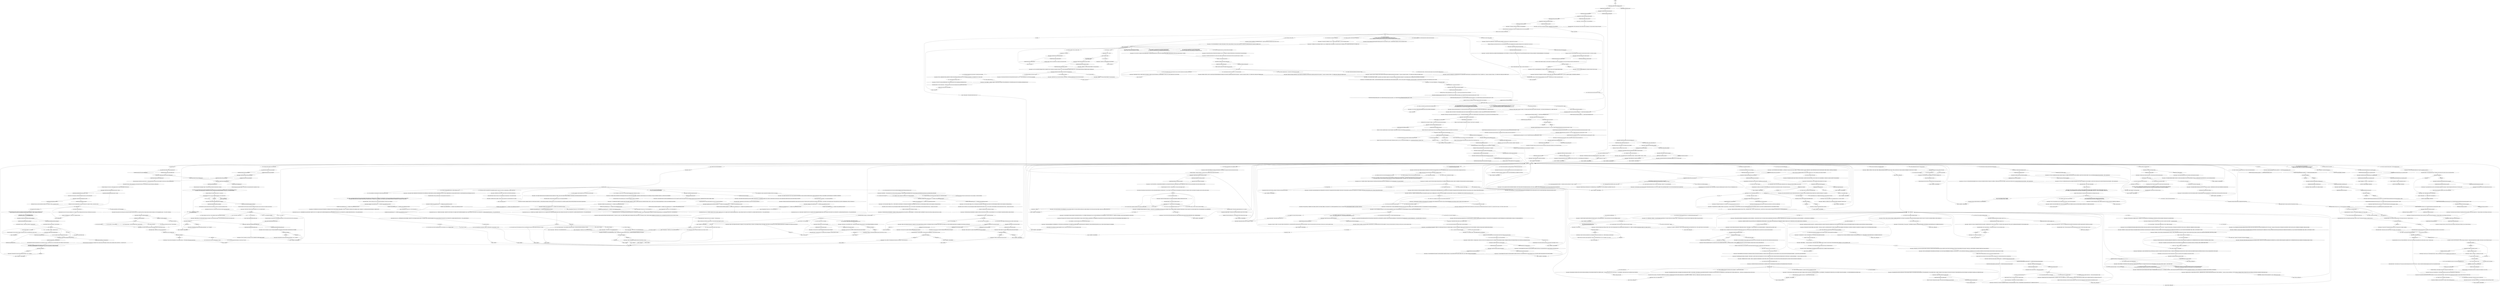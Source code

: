 # GATES / MEASUREHEAD
# An übermensch monolith guarding the button to the harbour office door. Into "science"-anthropometry based racial theory.
# ==================================================
digraph G {
	  0 [label="START"];
	  1 [label="input"];
	  2 [label="Measurehead's Babe: \"It's late outside, isn't it? You guys must really like doing what you do. To be out so late...\" She turns to behold the behemoth appearing around the corner, approaching the gates."];
	  3 [label="preintrohub"];
	  4 [label="Measurehead: \"YOUR LIFE AND THE LIFE OF YOUR RACE REVOLVE AROUND *AL GUL*. IT HAS EVERYTHING TO DO WITH WHY YOU'RE HERE.\""];
	  5 [label="You: \"So, you *did* come from the islands?\""];
	  6 [label="You: \"Actually, I think the ham sandwich race still has it in them.\""];
	  7 [label="You: \"Individualism is my jam.\""];
	  8 [label="You: \"I'm no communist.\""];
	  9 [label="Measurehead: \"OFFSHOOTS OF THE SEMENESE PEOPLE INVENTED DISCO WHILE HAVING SEX UNDER THE INFLUENCE OF COCAINE. IT IS A SHAME UPON MY RACE -- BUT WHAT IS DONE IS DONE.\""];
	  10 [label="Measurehead's Babe: The woman's gaze follows Measurehead as he leaves..."];
	  11 [label="Measurehead: He nods slowly. \"AND WHAT YOU HAD TO DO -- WAS TO BECOME A UNION MAN FOR ALL TO SEE.\""];
	  12 [label="Measurehead: \"WHAT YOU *NEED* IS TO COME TO TERMS WITH EXTINCTION -- AND NEVER GETTING THAT DEAD BODY DOWN FROM THE TREE.\" He looks at the button behind him and the tattoos on his face move to reveal the smallest of smiles."];
	  13 [label="Measurehead: \"I CAN SEE THAT. THE SEMENESE ARE THE SOUTH ISLAND RACE. HAPLOGROUP A4A, THE RIGHTFUL MASTERS OF THE INSULINDIAN ARCHIPELAGO. WE DESCEND FROM THE AREOPAGITES OF ANCIENT PERIKARNASSIS -- AND ARRIVED HERE 4000 YEARS AGO.\""];
	  14 [label="You: \"Kim, what do you think about this?\""];
	  15 [label="Measurehead's Babe: \"These cops are just jealous, Jean-Luc.\""];
	  16 [label="You: \"Your ear lobes are too big.\""];
	  17 [label="You: \"You're right. That's craniometric perfection. My race does not stand a chance.\""];
	  18 [label="Drama: You pick up on something artificial in his tone, like he's putting on an *act*. This is unlike him. He is usually more himself."];
	  19 [label="Measurehead: Variable[\"gates.mhead_drama_lying\"]"];
	  20 [label="Variable[\"gates.mhead_drama_lying\"]", shape=diamond];
	  21 [label="!(Variable[\"gates.mhead_drama_lying\"])", shape=diamond];
	  22 [label="You: \"I think I know what the Race Enigma is.\""];
	  23 [label="You: \"Type B.\""];
	  24 [label="Measurehead: \"THOSE ARE THE SEMENESE, THE AREOPAGITE, AND THE OCCIDENTALS -- EXCLUDING THE *MAUN* OF COURSE. THE MAUN ARE RIDDLED WITH ECZEMA TO THE POINT WHERE THEY FIND IT IMPOSSIBLE TO SMILE. THEY ARE ALL LACTOSE INTOLERANT -- A COMMON RESULT OF INBREEDING...\""];
	  25 [label="Measurehead: Variable[\"gates.mhead_cyclo_maun\"]"];
	  26 [label="Variable[\"gates.mhead_cyclo_maun\"]", shape=diamond];
	  27 [label="!(Variable[\"gates.mhead_cyclo_maun\"])", shape=diamond];
	  28 [label="You: \"And the Areopagites...\""];
	  29 [label="You: \"What's the difference between the Semenese and the Areopagites?\" (Continue receiving wisdom.)"];
	  30 [label="Measurehead: \"THE MYSTERIES OF THE PEOPLE OF THIS PLANET ARE A TRAGEDY THAT HAS PLAYED OUT COUNTLESS TIMES OVER, LIKE A FEVER DREAM OF SKIN, HAIR, AND BONE. WAKE UP -- NAIVE CHESS PIECE.\""];
	  31 [label="You: \"Let's go over that funky race classification again.\""];
	  32 [label="You: \"This *racecraft* is what rich people want us to do while they get all the money.\""];
	  33 [label="Measurehead: \"LOOK, BABE. THE DISCO DANCING DEGENERATE HAS RUN OUT OF COCAINE TO SHOOT INTO HIS ARMS. THIS HAS MADE HIM SHORT FUSED AND IMPOLITE. UNDERNEATH THE POSTURING, THERE IS DREAD.\""];
	  34 [label="Jump to: [MAINHUB - MEASUREHUB]"];
	  35 [label="You: \"I'm not a racist and I don't need your help.\" [Leave.]"];
	  36 [label="Measurehead: \"SO IT WOULD SEEM, THRALL OF GUL -- I FIND MYSELF AT A CROSSROADS. ON ONE HAND, THIS PATHETIC SELF-THERAPY HAS LITTLE TO DO WITH THE GREAT MYSTERY OF LIVING ORGANISMS, THE RACE ENIGMA...\""];
	  37 [label="Measurehead's Babe: \"It's super hard Jean.\" The woman looks at her fingernails. \"My mom couldn't do it either.\""];
	  38 [label="Jump to: [Suggestion: \"It's obvious -- you need to steer t...\"]"];
	  39 [label="Authority: Don't say anything, size him up first."];
	  40 [label="Measurehead: \"GOOD.\" He releases your hand. \"NOW LEAVE, BEFORE YOU HUMILIATE YOUR HOMO-EROTIC ORGANISATION ANY FURTHER.\""];
	  41 [label="Half Light: He's open, rip into him. Right hook. Escalate it, get *intimate* with him... bring the hurt closer!"];
	  42 [label="Physical Instrument: Oh god, wrong move! Your head is in his hands, like a pair of forceps crushing you and you can feel every joule...\nOh god, wrong move! Your fist is in his hand again, like a pair of forceps crushing you... he has a *monstrous* recovery rate."];
	  43 [label="Pain Threshold: Take the pain, god damn it, at least take that!"];
	  44 [label="Measurehead: Variable[\"gates.mhead_fight_failure\"]"];
	  45 [label="Variable[\"gates.mhead_fight_failure\"]", shape=diamond];
	  46 [label="!(Variable[\"gates.mhead_fight_failure\"])", shape=diamond];
	  47 [label="Measurehead: Don't wait. You've only got a millisecond -- he's coming to, time is breaking loose from the stupor, his left hand curls up into a fist..."];
	  48 [label="Measurehead: IsKimHere()"];
	  49 [label="IsKimHere()", shape=diamond];
	  50 [label="!(IsKimHere())", shape=diamond];
	  51 [label="Measurehead: Variable[\"gates.mhead_halflight_punch_him\"]"];
	  52 [label="Variable[\"gates.mhead_halflight_punch_him\"]", shape=diamond];
	  53 [label="!(Variable[\"gates.mhead_halflight_punch_him\"])", shape=diamond];
	  54 [label="You: \"Welcome to Revachol!!\""];
	  55 [label="Jump to: [endhub]"];
	  56 [label="Measurehead: \"THAT IS RIGHT. YOU CANNOT WITHSTAND THE WASTE LAND OF REALITY.\""];
	  57 [label="Endurance: Things are not as bad as they look. Sure, you have high blood pressure from metabolizing heroic quantities of ethanol. But you are robustly built. You will survive."];
	  58 [label="Endurance: Merely standing up makes you sweat profusely. Your breathing is erratic. Your own heartbeat in your ears grows frantic and you feel your blood pressure rise."];
	  59 [label="Measurehead's Babe: \"Jean-Luc, his body is betraying his degeneracy pretty hard...\" She holds her nose. \"Maybe you can ask him to leave?\""];
	  60 [label="You: \"I don't think that's how history works.\""];
	  61 [label="You: I like the punching idea more."];
	  62 [label="Measurehead: \"ALSO -- TO SERVE IS NOBLE, IT TAKES DISCIPLINE. YOUR PETULANT INDIVIDUALISM HAS ONLY CONTRIBUTED TO YOUR *RACE FAILURE*. IT IS LAX AND MORONIC.\""];
	  63 [label="Jump to: [body_down_continues]"];
	  64 [label="Measurehead: \"YOU HAVE HEARD ENOUGH ABOUT OUR PHYLOGENETIC SECRETS FOR TODAY. YOU HAVE EXTINCTION TO COME TO TERMS WITH. THINK UPON IT.\""];
	  65 [label="You: \"That will be our lucky racist!\""];
	  66 [label="Kim Kitsuragi: \"There always is.\""];
	  67 [label="Measurehead: \"YOUR PAEDOMORPHIC FRIEND IS RIGHT. YOU SHOULD LEAVE HERE, WITH YOUR TAIL BETWEEN YOUR LEGS, CONTEMPLATING RACE EXTINCTION. I AM AN IMMOVABLE OBSTACLE.\""];
	  68 [label="Untitled hub"];
	  69 [label="Measurehead: \"THIS LEADS ME TO CONCLUDE: YOU ARE NOT A POLICE OFFICER. YOU ARE A COMMON CRIMINAL, AN OFFSPRING OF MURDERERS AND SAILORS FROM SUR-LA-CLEF AND VESPER; AND POSSIBLY EVEN THE DEGENERATE SHEEP HERDERS OF *UBI*.\""];
	  70 [label="You: (Whisper.) \"This is for the... thing.\""];
	  71 [label="Measurehead: \"OVERPRODUCTION OF *SEBUM*. SEBUM IS LEAKING INTO THEIR BRAINS, MAKING THEM LISTEN TO *EL MARIACHI* MUSIC AND EAT TOXIC MINCED MEAT BASED FOOD. WHICH IN TURN ONLY PRODUCES MORE SEBUM.\""];
	  72 [label="asking_about_dudes"];
	  73 [label="Measurehead: \"THE AREOPAGITES ARE SLEEK, LONG-HEADED. THE SEMENESE ARE POWERFUL, MESOMORPHIC. THE FORMER IS AN IMMUTABLE PROGENITOR, UNCHANGED SINCE THE SUPER-ISOLA OF PERIKARNASSIS. ANCIENT BRAINS REST IN THEIR SLENDER SKULLS...\" He falls silent, contemplating the beauty and the mystery."];
	  74 [label="Measurehead: \"EVERYONE CAN SEE THAT. IT HAS LITTLE TO DO WITH THE *RACE ENIGMA*.\""];
	  75 [label="Jump to: [Measurehead: \"He turns to you. \"YOU COULD HAVE US...\"]"];
	  76 [label="You: \"I'm not a depraved maniac, I was just making an observation. Forget it, I will get into the harbour some other way.\" [Leave.]"];
	  77 [label="Rhetoric: Was there an out of this for you with success. Or was the rhetoric game rigged? I can't tell..."];
	  78 [label="Jump to: [Suggestion: \"Simple. Just humiliate him in front...\"]"];
	  79 [label="Measurehead: \"THIS WAY, PROCESSED MEAT MAN.\" He points to the office door behind you."];
	  80 [label="Measurehead: Variable[\"gates.mhead_fight_success\"]"];
	  81 [label="Variable[\"gates.mhead_fight_success\"]", shape=diamond];
	  82 [label="!(Variable[\"gates.mhead_fight_success\"])", shape=diamond];
	  83 [label="You: [Leave.]"];
	  84 [label="Kim Kitsuragi: \"Please, stop doing this. You're making us look bad.\""];
	  85 [label="Inland Empire: He can't hurt you. What more can he do that you haven't gone through already?"];
	  86 [label="Half Light: No, don't be a fucking ballerina, rip into him, right hook! Get *intimate* with him... bring the hurt closer!"];
	  87 [label="You: \"I.... am a degener... degener... degenerate drunk!\""];
	  88 [label="Physical Instrument: The compression is unbearable. This is causing some serious damage to whatever precious, gelatinous thing is inside there... your sight turns red."];
	  89 [label="Suggestion: No... don't 'rip into' anyone. You're sensitive, remember? Communicate."];
	  90 [label="Jump to: [theory_crafting_hub]"];
	  91 [label="Measurehead: IsTHCPresent(\"advanced_race_theory\")"];
	  92 [label="IsTHCPresent(\"advanced_race_theory\")", shape=diamond];
	  93 [label="!(IsTHCPresent(\"advanced_race_theory\"))", shape=diamond];
	  94 [label="Measurehead: \"IT IS MY TASK TO KEEP THE DEGENERATE DRUNKS FROM ENTERING THE HARBOUR.\""];
	  95 [label="Measurehead: \"ARE YOU ADMIRING MY MORPHOPHYSIOLOGY?\" A ripple of muscle passes underneath his skin. He lets you look."];
	  96 [label="Measurehead's Babe: \"Yeah, Measurehead, his body totally betrays his degeneracy,\" the young woman at the giant's side agrees."];
	  97 [label="You: \"My body does *not* betray my degeneracy!\""];
	  98 [label="Measurehead: \"YOUR MOUTH MOVES, BUT THE ONE WHO SPEAKS IS AL GUL. YOU ARE BUT A VESSEL FOR THE GHOUL NOW. VERY LITTLE OF YOUR SELF REMAINS.\""];
	  99 [label="Perception (Smell): It's like a rat crawled into your stomach, got drunk and drowned."];
	  100 [label="You: \"This has nothing to do with why I'm here.\""];
	  101 [label="Jump to: [al gul hub]"];
	  102 [label="Measurehead: \"THE ETHANOL FUNGUS IS DEEP WITHIN YOUR NERVOUS SYSTEM, PULLING THE STRINGS. YOU ARE MERELY ITS *PUPA* NOW. I SEE NO HOPE FOR YOU OR YOUR KIND.\""];
	  103 [label="LAST HUB"];
	  104 [label="You: \"You're right about all this. Now I just need you to let me go into the harbour.\"\n\"You're right about all this. Now I just need you to cooperate with me as a police officer.\"\n\"You're right about all this. Now I need you to help me get that corpse down from the tree.\""];
	  105 [label="You: \"I'm sorry, of course. I understand now. Deeper.\""];
	  106 [label="Measurehead: \"JAM. INDIVIDUALISM. YOU HAVE GOTTEN THESE IDEAS FROM DEGENERATE YOUTH CULTURE, HAVE YOU NOT? YOU HAVE PICKED THEM UP FROM ROCK AND ROLL SONGS?\""];
	  107 [label="You: \"It's true, I am a rock and roll star and a rebel.\""];
	  108 [label="Measurehead: \"SO IT WAS. YOU BESTED ME IN RACE COMBAT TO REACH MY SUPERIOR, THEN HAD HIM GIVE ME AN ORDER. I SALUTE YOUR CUNNING, ENEMY. I WILL GO AND REMOVE THE BODY FROM THE TREE -- WITH MY BARE HANDS.\""];
	  109 [label="Measurehead's Babe: \"Have you ever thought that maybe things *should* go to shit?\" The woman twirls her hair. \"I'm Katya by the way...\""];
	  110 [label="You: \"There has been no side-choosing. We did what we had to do to keep order.\""];
	  111 [label="You: \"Okay, I'll ask -- who are the *Semenese*?\""];
	  112 [label="Measurehead: \"WHAT YOU *NEED* IS TO COME TO TERMS WITH EXTINCTION -- AND NEVER GETTING INTO THIS HARBOUR.\" He looks at the button behind him. The tattoos on his face move to reveal the smallest of smiles."];
	  113 [label="Jump to: [MAINHUB - MEASUREHUB]"];
	  114 [label="Measurehead: \"YOU HAVE HEARD ENOUGH ABOUT OUR PHYLOGENETIC SECRETS FOR TODAY. YOU HAVE EXTINCTION TO COME TO TERMS WITH -- AND *NEVER* GETTING INTO THE HARBOUR.\""];
	  115 [label="You: \"How do you know there will be a next racist?\""];
	  116 [label="Measurehead: \"RACE IS REALITY.\" He nods approvingly."];
	  117 [label="Jump to: [MAINHUB - MEASUREHUB]"];
	  118 [label="You: \"I want to learn this advanced race theory -- to replace my previous race theory. It is *basic*, I'm afraid.\""];
	  119 [label="Measurehead: \"THE MAUN ARE PROOF THAT YOU CAN HAVE TOO MUCH OCCIDENTAL RACIAL PURITY -- AND TASSEL-CENTRIC CULTURE. INBREEDING HAS LED TO A LACTOSE INTOLERANT SUB-RACE WHOM NO ONE CAN TAKE SERIOUSLY.\""];
	  120 [label="You: \"Another traitor. I thought you of all people would support the ethnostate.\""];
	  121 [label="Jump to: [You: \"\"And the *Vacholiers* you mentioned?\"\"]"];
	  122 [label="Measurehead: \"ENOUGH OF TYPE B MEDIOCRITY,\" he nods, satisfied with the outcome."];
	  123 [label="Empathy: There is a strange sadness in his tone. A less than heroic melancholy this time..."];
	  124 [label="You: \"Isn't the name of your companion Katya?\""];
	  125 [label="You: Yeah, I'm not gonna bring this up."];
	  126 [label="You: \"On second thought, I don't have time to get any deeper into this stuff.\" (Decline.)"];
	  127 [label="Measurehead: IsKimHere()"];
	  128 [label="IsKimHere()", shape=diamond];
	  129 [label="!(IsKimHere())", shape=diamond];
	  130 [label="Jump to: [MAINHUB - MEASUREHUB]"];
	  131 [label="You: \"It's whatever you want it to be. It's a free association language exercise: degenerate, race hero...\""];
	  132 [label="Measurehead: He turns to you. \"YOU COULD HAVE USED THIS OPPORTUNITY TO OVERCOME YOUR NARROW, *AL GUL* RAVAGED IDENTITY. INSTEAD OF UNLOCKING THE RACE ENIGMA, YOU ATTEMPTED TO *ADD* TO IT -- UNSUCCESSFULLY.\""];
	  133 [label="Measurehead: \"HIS RAGE IS ALREADY PLAYED OUT ON THE STAGE OF HISTORY -- AS THE GROTESQUE TRAGEDY OF REVOLUTION. ALL IT CAN ACCOMPLISH NOW IS IMPOTENT ACADEMIC TEXT AND NEUROSYPHILITIC ROCK AND ROLL MELANCHOLIA.\""];
	  134 [label="Measurehead's Babe: \"I knew he wouldn't get it, Jean.\" The woman looks half-bored. \"He's like a cop or something.\""];
	  135 [label="Jump to: [Measurehead: \"He turns to you. \"YOU COULD HAVE US...\"]"];
	  136 [label="You: \"First of all, I *will* stop drinking.\""];
	  137 [label="Jump to: [MAINHUB - MEASUREHUB]"];
	  138 [label="Physical Instrument: You were. But then you made a wrong move. And now your skull feels like it's about to crack."];
	  139 [label="You: \"Yeah, we're the Law around here.\""];
	  140 [label="Measurehead: Variable[\"gates.mhead_fight_second_failure_exit\"]"];
	  141 [label="Variable[\"gates.mhead_fight_second_failure_exit\"]", shape=diamond];
	  142 [label="!(Variable[\"gates.mhead_fight_second_failure_exit\"])", shape=diamond];
	  143 [label="secondfighthub"];
	  144 [label="You: \"Assault of a police officer! Help!\""];
	  145 [label="Pain Threshold: Even under the increased force on your skull there is no pain... just the sound of your own blood gushing in there, feeding your mind with oxygen."];
	  146 [label="Measurehead: Variable[\"gates.mhead_whitec_post_fail_fight\"]"];
	  147 [label="Variable[\"gates.mhead_whitec_post_fail_fight\"]", shape=diamond];
	  148 [label="!(Variable[\"gates.mhead_whitec_post_fail_fight\"])", shape=diamond];
	  149 [label="Measurehead: \"STOP IT. YOU ARE EMBARRASSING YOURSELF IN FRONT OF THIS WOMAN.\""];
	  150 [label="Measurehead: IsTHCPresent(\"the_waste_land_of_reality\")"];
	  151 [label="IsTHCPresent(\"the_waste_land_of_reality\")", shape=diamond];
	  152 [label="!(IsTHCPresent(\"the_waste_land_of_reality\"))", shape=diamond];
	  153 [label="You: \"What do you mean, my body betrays my degeneracy?\""];
	  154 [label="Measurehead: \"WHAT IS THIS *ANDROGYNOUS* DISPLAY OF SEXUAL MATURITY?\" He looks down at you, taking stock of your physique."];
	  155 [label="Kim Kitsuragi: \"Khm...\""];
	  156 [label="Measurehead: \"THIS DISPLAY OF WEAKNESS MAY APPEAL TO OLDER WOMEN, WITH A STRONGER MATERNAL INSTINCT -- BUT IT IS A LIABILITY, HERE ON *BATTLEFIELD MARTINAISE*.\""];
	  157 [label="You: \"Wait, uhm... *Al Gul*?\""];
	  158 [label="Measurehead: \"WHY DON'T YOU HAVE ANOTHER DRINK? YOUR FEATURES ARE NOT YET CONGENITALLY DEFORMED ENOUGH.\""];
	  159 [label="Jump to: [LAST HUB]"];
	  160 [label="Measurehead: \"ENOUGH WITH THIS BEGGING. YOU SHOULD LEAVE THE STAGE OF HISTORY WITH DIGNITY -- BY INVITING THE OTHER RACES TO A *GREAT WORLD WAR*.\""];
	  161 [label="Jump to: [IsTaskActive(\"TASK.ask_traditionalis ...]"];
	  162 [label="You: \"What are those tattoos of yours supposed to mean?\""];
	  163 [label="Logic: He must think red-heads are immigrants."];
	  164 [label="Kim Kitsuragi: \"And who are you?\" The lieutenant fires back. \"What is your business here? Why are your clothes four sizes too small for you?\""];
	  165 [label="You: Say nothing."];
	  166 [label="Measurehead's Babe: \"That atavistic stigmata makes pussy say *yes, plenty*.\""];
	  167 [label="You: Let it be."];
	  168 [label="Measurehead: Variable[\"TASK.interview_union_boss_done\"]"];
	  169 [label="Variable[\"TASK.interview_union_boss_done\"]", shape=diamond];
	  170 [label="!(Variable[\"TASK.interview_union_boss_done\"])", shape=diamond];
	  171 [label="Jump to: [asking_about_dudes]"];
	  172 [label="You: \"And the *Vacholiers* you mentioned?\""];
	  173 [label="Measurehead: \"THE MESQUITO IS BORN STERILE. LIKE A DONKEY...\" He looks west, ruefully: \"ALL THEY HAVE LEFT IS TO RIDE CUSTOMIZED MOTOR CARRIAGES WITH HYDRAULIC SUSPENSION, LISTENING TO AGGRESSIVE *EL MARIACHI* MUSIC TO VENT THEIR IMPOTENT DESPAIR.\""];
	  174 [label="Measurehead: \"BUT ENOUGH. IT IS CRUEL TO ENTERTAIN OURSELVES WITH THE DEFORMITIES OF TYPE C-F. WERE THERE ANY ABLE BODIED RACES YOU NEEDED EDUCATION ON?\""];
	  175 [label="You: \"I don't need your pity. The working class will rise in a sea of blood and you and your rich-boy master will drown in it.\" [Leave.]"];
	  176 [label="Measurehead's Babe: \"Individualism has really fucked him over, Jean.\" The woman looks half-bored."];
	  177 [label="Measurehead: CheckItem(\"union_membership_card\")  or  CheckItem(\"union_membership_card_other\")"];
	  178 [label="CheckItem(\"union_membership_card\")  or  CheckItem(\"union_membership_card_other\")", shape=diamond];
	  179 [label="!(CheckItem(\"union_membership_card\")  or  CheckItem(\"union_membership_card_other\"))", shape=diamond];
	  180 [label="Jump to: [Measurehead: \"\"VERY WELL. YOU MAY ENTER THE DOOR...\"]"];
	  181 [label="You: \"I sobered up for five minutes.\""];
	  182 [label="Composure: That fighting pose -- watch out, he's *expecting* the hook!"];
	  183 [label="Jump to: [MAINHUB - MEASUREHUB]"];
	  184 [label="You: \"I need to find a way to turn back time.\"\n\"I can't figure out the reality rhizome. Can't you just tell me how to turn back time?\"\n\"I figured out the reality rhizome. Let's talk about turning back time again.\""];
	  185 [label="Jump to: [MAINHUB - MEASUREHUB]"];
	  186 [label="You: \"I'll work with whoever I want.\""];
	  187 [label="Endurance: It'll take a few moments for him to recover."];
	  188 [label="Physical Instrument: Your fist cracks in his hand like a ripe apple. Pain shoots up into your brain as he's twisting it more and more:"];
	  189 [label="You: \"I am invincible. It doesn't hurt...\""];
	  190 [label="fightnexthub"];
	  191 [label="Measurehead: \"SAY IT: 'I AM A DEGENERATE DRUNK.'\"\n\"YOU KNOW THE WORDS: 'I AM A DEGENERATE DRUNK.'\""];
	  192 [label="You: \"Welcome to Revachol!!\""];
	  193 [label="Measurehead's Babe: The woman looks toward the yard. \"Jean-Luc must be really tearing it up over there. I wish I could see it...\""];
	  194 [label="Measurehead: IsKimHere()"];
	  195 [label="IsKimHere()", shape=diamond];
	  196 [label="!(IsKimHere())", shape=diamond];
	  197 [label="Measurehead: Variable[\"cargo.jump_whictecheck_completed\"]  or  Variable[\"gates.mhead_fight_success\"]"];
	  198 [label="Variable[\"cargo.jump_whictecheck_completed\"]  or  Variable[\"gates.mhead_fight_success\"]", shape=diamond];
	  199 [label="!(Variable[\"cargo.jump_whictecheck_completed\"]  or  Variable[\"gates.mhead_fight_success\"])", shape=diamond];
	  200 [label="Rhetoric: You could *internalize* Measurehead's race theory. It would *enrich* you rhetorically."];
	  201 [label="Jump to: [MAINHUB - MEASUREHUB]"];
	  202 [label="You: \"So... you did *not* come from the islands?\""];
	  203 [label="Measurehead: \"BRING YOUR TROOPS TO THE SEMENINE ISLANDS AND TO BOOGIE STREET AND WE WILL PULVERIZE YOU. WHEN YOU ARE GONE WE WILL BUILD A MUSEUM FOR YOU.\""];
	  204 [label="You: \"That fat racist over there... (Point to the racist lorryman.) You're just him after pumping some iron.\""];
	  205 [label="Suggestion: This man is not budging. Let's hope his superiors inside are more cooperative."];
	  206 [label="Jump to: [LAST HUB]"];
	  207 [label="Rhetoric: The *down with racism* thing? That's basic race theory. This is way above that. *Way*."];
	  208 [label="Measurehead: \"MR. CLAIRE IS A MAN OF VISION AND MEANS. HE HAS THE WILL TO CONFRONT INTERNATIONAL CAPITAL, WHICH IS SOMETHING YOUR RACE NAIVISTIC COMMUNISTS NEVER DID.\""];
	  209 [label="rock_and_roll"];
	  210 [label="Rhetoric: There's a but."];
	  211 [label="Measurehead: Variable[\"tc.scab_leader_is_a_merc\"]"];
	  212 [label="Variable[\"tc.scab_leader_is_a_merc\"]", shape=diamond];
	  213 [label="!(Variable[\"tc.scab_leader_is_a_merc\"])", shape=diamond];
	  214 [label="Measurehead: \"FAREWELL, HAM SANDWICH. YOU ARE A UNION MAN FROM NOW ON.\""];
	  215 [label="Measurehead: \"THE SOUTH ISLAND RACE, HAPLOGROUP A4A. WE ARE THE RIGHTFUL MASTERS OF THE INSULINDIAN ARCHIPELAGO. WE DESCEND FROM THE AREOPAGITES OF ANCIENT PERIKARNASSIS AND ARRIVED HERE 4000 YEARS AGO. MILLENNIA BEFORE YOU.\""];
	  216 [label="Kim Kitsuragi: \"I think this racist is better than the last -- but the next racist will be the really good one.\""];
	  217 [label="You: \"That's enough.\""];
	  218 [label="Measurehead: \"THE HARDIE MANLETS ARE ON THE PAY OF THE COMPANY. I ANSWER TO THE UNION ALONE -- AND I DO THIS OUT OF *RACE HEROISM*. FINANCE IS AN ALIEN CONCEPT TO THE SEMENESE.\""];
	  219 [label="Conceptualization: Yes. Better not to expand your mind in this direction. You may find out too much about the *mystery*, fly too close to the race sun."];
	  220 [label="Jump to: [gates.mhead_fight_failed_another_time]"];
	  221 [label="Kim Kitsuragi: \"Do you?\" The lieutenant looks at you."];
	  222 [label="Jump to: [theory_crafting_hub]"];
	  223 [label="You: \"I'm pretty sure History hasn't lasted that long.\""];
	  224 [label="Measurehead: \"THE HEART THAT PUMPS THE HAEMOGLOBIN IS MYSTERIOUS, AND SO IS ITS DARK WILL,\" he answers enigmatically. \"ENOUGH OF THESE PERSONAL MATTERS. HAVE YOU BEEN EDUCATED TO ALL THE RASSO-TYPES NOW?\""];
	  225 [label="Reaction Speed: Your eyes bounce to the young woman at his side, twirling her hair. It is light brownish and eyes are a random colour..."];
	  226 [label="Measurehead's Babe: \"Yeah..\" The young woman puts a piece of chewing gum in her mouth. \"You have to have context, you know.\""];
	  227 [label="Jump to: [Measurehead: \"\"BUT ENOUGH. IT IS CRUEL TO ENTERTA...\"]"];
	  228 [label="Jump to: [this_hub_finale]"];
	  229 [label="Measurehead: \"AND?\""];
	  230 [label="You: \"Paradoxically, you plan to supersede the Occidenals with their own race theory.\""];
	  231 [label="Measurehead: \"LOOK, BABE, THE MINION OF LAW IS ALSO A RACIST. BUT HIS RACISM IS BASIC AND ROTE. HE THINKS HE HAS SOLVED THE GREAT RACE *ENIGMA* BY DESCRIBING A ROTE MECHANISM OF SCIENTIFIC COMPETITION.\""];
	  232 [label="Measurehead: \"LOOK BABE, THE PETULANT ROCK AND ROLL REBEL THINKS THE RACIAL SYNTHESIS EXISTS TO *RANKLE* HIS SENSIBILITIES. IN HIS HALL-OF-MIRRORS EXISTENCE, EVERYTHING IS INSINCERE -- EVEN NATURE.\"\n\"LOOK BABE, THE PETULANT DISCO DISSIDENT THINKS RACIAL SYNTHESIS EXISTS TO *RANKLE* HIS SENSIBILITIES. IN HIS SHALLOW HALL-OF-MIRRORS EXISTENCE, EVERYTHING IS INSINCERE -- EVEN NATURE.\""];
	  233 [label="Measurehead's Babe: \"Rich man really fucked him over, Jean.\" The woman looks half-bored."];
	  234 [label="You: \"I don't need your pity. And you misunderstood me, I'm not a liberal, I just... am I a liberal?\" [Leave.]"];
	  235 [label="Measurehead: \"FASCINATING...\" The phrenologic lines on his face move like a puzzle board: \"THE REVACHOLIAN DEGENERATE SHOWS SIGNS OF RACIAL SELF REFLECTION. HOW DID YOU ACCOMPLISH THIS LITTLE FEAT?\""];
	  236 [label="Measurehead: \"THAT IS NOT POSSIBLE. THE GAME OF *SHAH-MAT* YOU PLAY AGAINST THE GUL'S TRICKS IS UNWINNABLE. THE DAYS, THE WEEKS, THE MONTHS WILL WEAR YOU OUT. THE OCCIDENTAL HAPLOGROUP IS INCAPABLE OF LONG TERM LUCID THOUGHT.\""];
	  237 [label="Measurehead: IsKimHere()"];
	  238 [label="IsKimHere()", shape=diamond];
	  239 [label="!(IsKimHere())", shape=diamond];
	  240 [label="heroic_blubber"];
	  241 [label="You: Get him to talk to you in private."];
	  242 [label="You: Variable[\"plaza.measurehead_facha_dq_wc_to_get_him_to_talk\"]"];
	  243 [label="Variable[\"plaza.measurehead_facha_dq_wc_to_get_him_to_talk\"]", shape=diamond];
	  244 [label="!(Variable[\"plaza.measurehead_facha_dq_wc_to_get_him_to_talk\"])", shape=diamond];
	  245 [label="Kim Kitsuragi: \"You go ahead and have your talk,\" says the lieutenant, glancing over the railing. \"I need a few things from Frittte anyways. We'll catch up later.\""];
	  246 [label="Conceptualization: Ask what kind of races are there first. Classification is core to this stuff."];
	  247 [label="Jump to: [MAINHUB - MEASUREHUB]"];
	  248 [label="You: \"I'm so sorry, I didn't want to do this.\" (Press the button.)"];
	  249 [label="You: \"Wait, that showing everyone that I'm taking orders from the Union.\"\n\"Wait, that means showing everyone that we're taking orders from the Union.\""];
	  250 [label="Measurehead: IsKimHere()"];
	  251 [label="IsKimHere()", shape=diamond];
	  252 [label="!(IsKimHere())", shape=diamond];
	  253 [label="Kim Kitsuragi: \"We still need to get into the harbour. There is an interview to conduct. There must be another way...\""];
	  254 [label="Measurehead: He does not so much as glance at the object."];
	  255 [label="Electrochemistry: He's right there. It's almost impossible to *get it on* unless you're both drunk. It's too scary when people are sober."];
	  256 [label="Measurehead: \"INANE POPULAR CULTURE LINGO. IT IS INTELLECTUALLY *UNINTERESTING* TO 'SOCK' ANYTHING TO AN INFANT SUCH AS YOU.\""];
	  257 [label="Jump to: [MAINHUB - MEASUREHUB]"];
	  258 [label="Jump to: [endhub]"];
	  259 [label="Measurehead: \"YOU WILL NOT. YOU CANNOT WITHSTAND THE WASTE LAND OF REALITY.\""];
	  260 [label="Measurehead: IsTHCPresent(\"the_waste_land_of_reality\")"];
	  261 [label="IsTHCPresent(\"the_waste_land_of_reality\")", shape=diamond];
	  262 [label="!(IsTHCPresent(\"the_waste_land_of_reality\"))", shape=diamond];
	  263 [label="Endurance: You hear your heart pumping, fast and irregular. Your joints ache and you feel old... but still alive, somehow."];
	  264 [label="You: \"You're right. I'm a servant of Al Gul, but I still need to enter the harbour.\"\n\"You're right. I'm a servant of Al Gul. I still need you to respect The Law.\"\n\"You're right. I'm a servant of Al Gul, but I still need that body down from the tree.\""];
	  265 [label="Measurehead: \"CORRECT, MY SMALL-SKULLED SERVANT.\" He nods approvingly."];
	  266 [label="Encyclopedia: Intentionally fermented drinks have existed for ten thousand years..."];
	  267 [label="Jump to: [al gul hub]"];
	  268 [label="Measurehead: Variable[\"jam.truckman_greeting_done\"]"];
	  269 [label="Variable[\"jam.truckman_greeting_done\"]", shape=diamond];
	  270 [label="!(Variable[\"jam.truckman_greeting_done\"])", shape=diamond];
	  271 [label="You: \"The race stuff is unimportant here -- I just need you to help me do my job, please.\""];
	  272 [label="You: Wouldn't that mean I have to become a Semenese supremacist myself?"];
	  273 [label="Measurehead: \"RACISTS ARE GENERALLY NOT VERY GOOD EXAMPLES OF THEIR RACE.\" He gestures toward the lorryman down the street..."];
	  274 [label="Kim Kitsuragi: \"Spoken by a mercenary -- pretending to be a worker.\""];
	  275 [label="Measurehead: \"WE ARE THE FUTURE. THAT IS ALL YOU NEED TO KNOW.\""];
	  276 [label="Measurehead: \"I'M FROM COURON...\" He changes tactics: \"AND NO, IT IS NOT *JUST* IN REVACHOL. THIS CITY IS CENTRAL TO THE SEMENESE STRATEGY. SPREADING THROUGH ITS TRADE NETWORKS OUR CULTURE WILL DOMINATE THE WORLD.\""];
	  277 [label="Measurehead: \"YES.\""];
	  278 [label="Conceptualization: This could have made him more open to discussing the *Race Enigma\" with you..."];
	  279 [label="Jump to: [MAINHUB - MEASUREHUB]"];
	  280 [label="Measurehead: \"YOUR PAEDOMORPHIC FRIEND HAS QUICK WITS.\" He leans in to inspect: \"A PROTRUDING OCCIPUT AND AN INDENTED ZYGOMATIC BONE...\""];
	  281 [label="You: \"Are you sure? I mean... that jaw is clearly an atavistic stigmata.\""];
	  282 [label="Measurehead: \"BABE, THANKS.\" The tattoos on his stone face briefly form a smile. \"BUT I GOT THIS.\""];
	  283 [label="Measurehead: \"YOU DO NOT WISH TO BE JUDGED, BECAUSE YOU ARE A GENETIC BLOB OF POLYCULTURAL DEFORMITIES. THIS IS UNDERSTANDABLE.\""];
	  284 [label="You: \"I want to learn this race theory of yours. So that we could become... friends?\" (Try to smile pathetically.)"];
	  285 [label="Rhetoric: Wait, didn't *Iilmaraan desert pygmees* invent alcohol and get pillaged just a short while ago?"];
	  286 [label="You: \"Maybe I have misunderstood something, but aren't humans too similar to produce genetically sterile offspring.\""];
	  287 [label="Measurehead: \"YES. TO AN UNTRAINED EYE THE KOJKO APPEAR WHITE AND PINKISH. LIKE A HAM SANDWICH. BUT LOOK INTO THEIR EYES AND YOU WILL SEE...\" He squints, full of sage wisdom: \"THEY ARE OF AN INDISTINCT COLOUR. AND SO IS THEIR SKIN: UNHEALTHY, MUDDY AND ASHEN...\""];
	  288 [label="Jump to: [theory_crafting_hub]"];
	  289 [label="You: \"It's just something you shock people with. Liberal and progressives people.\""];
	  290 [label="Measurehead: \"LOOK, BABE. THE FOSSILIZED ROCK AND ROLL REBEL CHALLENGES ME -- A FIGURE OF AUTHORITY. HE IS TRYING TO REINSTATE HIS INDIVIDUALISM WITH SWEARWORDS TAKEN FROM ROCK SONGS FROM THE LAST CENTURY.\""];
	  291 [label="Measurehead: CheckItem(\"union_membership_card\")  or  CheckItem(\"union_membership_card_other\")"];
	  292 [label="CheckItem(\"union_membership_card\")  or  CheckItem(\"union_membership_card_other\")", shape=diamond];
	  293 [label="!(CheckItem(\"union_membership_card\")  or  CheckItem(\"union_membership_card_other\"))", shape=diamond];
	  294 [label="Volition: Your willpower fires up. Directing you to speak..."];
	  295 [label="Measurehead: \"THE WORDS TO THE SONG HAVE CHANGED. SAY: 'I AM A VIOLENT DRUNK.'\""];
	  296 [label="Esprit de Corps: He couldn't be happier to get out of this conversation."];
	  297 [label="Measurehead: Variable[\"gates.measurehead_endurance_found_fascist_time_quest\"]"];
	  298 [label="Variable[\"gates.measurehead_endurance_found_fascist_time_quest\"]", shape=diamond];
	  299 [label="!(Variable[\"gates.measurehead_endurance_found_fascist_time_quest\"])", shape=diamond];
	  300 [label="Measurehead: Variable[\"gates.mhead_fight_painthresh_nodamage\"]"];
	  301 [label="Variable[\"gates.mhead_fight_painthresh_nodamage\"]", shape=diamond];
	  302 [label="!(Variable[\"gates.mhead_fight_painthresh_nodamage\"])", shape=diamond];
	  303 [label="Pain Threshold: Your hand cracks and twists in his grasp but your body is too numb with adrenaline to feel it..."];
	  304 [label="Measurehead: Variable[\"gates.mhead_fight_savoir_help\"]"];
	  305 [label="Variable[\"gates.mhead_fight_savoir_help\"]", shape=diamond];
	  306 [label="!(Variable[\"gates.mhead_fight_savoir_help\"])", shape=diamond];
	  307 [label="You: (Back up and perform a 360° flying spin-kick.)"];
	  308 [label="Measurehead: The man lands with a dull thump, like a broken down puppet of muscles and sinew. For a moment he still tries to keep his head up, dazed eyes looking at you with unimaginable surprise.... To your left is *The Button.*"];
	  309 [label="Measurehead: IsKimHere()"];
	  310 [label="IsKimHere()", shape=diamond];
	  311 [label="!(IsKimHere())", shape=diamond];
	  312 [label="Measurehead: Variable[\"gates.mhead_fight_failure\"]"];
	  313 [label="Variable[\"gates.mhead_fight_failure\"]", shape=diamond];
	  314 [label="!(Variable[\"gates.mhead_fight_failure\"])", shape=diamond];
	  315 [label="Kim Kitsuragi: \"We still need to get into the harbour. We need help with the tree situation. There must be another way...\""];
	  316 [label="Kim Kitsuragi: \"We still need to get into the harbour. There is an interview to conduct. There must be another way...\" His gaze wanders over the Whirling's roof to the yard."];
	  317 [label="Perception (Hearing): A shrill laughter interrupts you, echoing across Martinaise. It's Cuno! Then..."];
	  318 [label="You: \"My body is unimportant. I'm with the police and we need to get into the harbour.\""];
	  319 [label="Jump to: [endhub]"];
	  320 [label="Measurehead: Variable[\"gates.mhead_physint_high_trigger\"]"];
	  321 [label="Variable[\"gates.mhead_physint_high_trigger\"]", shape=diamond];
	  322 [label="!(Variable[\"gates.mhead_physint_high_trigger\"])", shape=diamond];
	  323 [label="Measurehead: \"YOUR BODY CONTINUES TO BETRAY YOUR DEGENERACY.\""];
	  324 [label="Measurehead: \"NO, YOU DON'T, YOU NEED TO GET ANOTHER DRINK; OCCIDENTAL HAPLOGROUP B4 IS DONE GIVING ORDERS AROUND HERE. THE INFLUENCE OF THE *HAM SANDWICH RACE* IS WANING.\""];
	  325 [label="Measurehead: \"YOU GAVE THE WORLD *EUGENICS*, ELECTRICITY, AND POWERFUL WEAPONS OF WAR LIKE MISSILES AND AEROSTATIC AIRCRAFT. YOU MADE GREAT GAINS IN METALLURGY, RACE THEORY, AND STATECRAFT.\""];
	  326 [label="race hub"];
	  327 [label="Measurehead: \"JERKING MOTIONS. SIGNS OF A LATE-STAGE NEURODEGENERATIVE DISORDER. HOW FAR THE OCCIDENTAL HAPLOGROUP HAS FALLEN...\" He pauses in melancholy reflection. \"YOU WERE ONCE A NOBLE AND POWERFUL RACE.\""];
	  328 [label="Measurehead: Variable[\"gates.mhead_rhet_internalize_theory\"]"];
	  329 [label="Variable[\"gates.mhead_rhet_internalize_theory\"]", shape=diamond];
	  330 [label="!(Variable[\"gates.mhead_rhet_internalize_theory\"])", shape=diamond];
	  331 [label="Measurehead: He looks toward the harbour, motionless. The tattoos on his face like a web of stone."];
	  332 [label="Measurehead: \"THAT IS UNDERSTANDABLE. THE PREVIOUS RACIST WAS PROBABLY AN OCCIDENTAL, AND DID NOT PROVE A REAL ADVERSARY.\"\n\"THAT IS UNDERSTANDABLE. THE PREVIOUS RACIST DID NOT POSE AN IMMOVABLE OBSTACLE IN ENTERING THE HARBOUR.\""];
	  333 [label="Jump to: [MAINHUB - MEASUREHUB]"];
	  334 [label="Jump to: [MAINHUB - MEASUREHUB]"];
	  335 [label="You: \"Type A.\""];
	  336 [label="Kim Kitsuragi: \"Yes. It would seem *nonsensical*.\""];
	  337 [label="Measurehead: \"PINKNESS IS A RACIAL QUALITY THAT HAS TO BE EARNED THROUGH CENTURIES OF ADVANCED BALLISTIC WARFARE AND CULTURAL DOMINATION THAT THE GRAAD PEOPLE HAVE UNDERGONE FOR DRINKING AL GUL AND SMOKING THE DEGENERATE *TABAC* HERB... AND FOR EATING *POTATO*.\""];
	  338 [label="You: \"Better not to. The Semeno-Kojkic chimera seems like more than I could handle right now.\""];
	  339 [label="Measurehead: \"THE KOJKO, AS YOU KNOW, ARE VERY SERVILE. ESPECIALLY WHEN THEY MEET THE RICH-MAN. RACIAL SCIENTISTS HAVE TOYED WITH THE IDEA OF CROSSING THE SEMENESE WITH A KOJKO, TO PRODUCE A SUPER-WORKER OF SEMENESE STRENGTH AND GRAAD SERVILITY...\""];
	  340 [label="Measurehead's Babe: \"That's disgusting, Jean.\" The woman's young face crumples up in displeasure."];
	  341 [label="You: \"That's all I wanted.\""];
	  342 [label="Measurehead's Babe: \"Baby, don't be mean,\" The woman pleads with Measurehead. \"Give him another chance.\""];
	  343 [label="Measurehead's Babe: \"Jean baby -- do the heroic thing.\""];
	  344 [label="Measurehead: \"YOU WILL NOT. YOU CANNOT WITHSTAND THE WASTE LAND OF REALITY.\""];
	  345 [label="Kim Kitsuragi: \"Finally.\" The lieutenant impatiently gestures toward the door. \"Let's go.\""];
	  346 [label="Measurehead: IsKimHere()"];
	  347 [label="IsKimHere()", shape=diamond];
	  348 [label="!(IsKimHere())", shape=diamond];
	  349 [label="Measurehead: \"IF THE REVACHOLIAN DEGENERATE IS CAPABLE OF CRITICAL THOUGHT HE MAY PROVE A *RACE ADVERSARY* YET -- WAS I MISTAKEN TO SHARE THE ESOTERIC SCIENCE WITH HIM?\""];
	  350 [label="Measurehead: IsKimHere()"];
	  351 [label="IsKimHere()", shape=diamond];
	  352 [label="!(IsKimHere())", shape=diamond];
	  353 [label="Measurehead: \"THE UNPROMISING *RACE PUPIL* RETURNS.\""];
	  354 [label="Measurehead: Variable[\"plaza.measurehead_facha_dq_wc_to_get_him_to_talk\"]"];
	  355 [label="Variable[\"plaza.measurehead_facha_dq_wc_to_get_him_to_talk\"]", shape=diamond];
	  356 [label="!(Variable[\"plaza.measurehead_facha_dq_wc_to_get_him_to_talk\"])", shape=diamond];
	  357 [label="Jump to: [Measurehead: \"\"SO... WOMEN, HUH?\" The Semenese su...\"]"];
	  358 [label="Measurehead: IsTaskActive(\"TASK.ask_traditionalists_how_to_turn_back_time\")--[[ Variable[ ]]"];
	  359 [label="IsTaskActive(\"TASK.ask_traditionalists_how_to_turn_back_time\")--[[ Variable[ ]]", shape=diamond];
	  360 [label="!(IsTaskActive(\"TASK.ask_traditionalists_how_to_turn_back_time\")--[[ Variable[ ]])", shape=diamond];
	  361 [label="Scab Leader: The man turns to look behind him -- at the behemoth appearing around the corner, approaching him, walking past him..."];
	  362 [label="Measurehead: \"THE CORPSE HAS BEEN REMOVED FROM THE TREE.\" He brushes wooden flakes off his hands: \"STAND DOWN AND CONGRATULATE YOURSELF. YOU HAVE SIDED WITH RACE VICTORY TODAY.\""];
	  363 [label="You: \"I... am... a... a degenerate al... alcoholic.\"\n\"D-d-d-degenerate alcoholic!\""];
	  364 [label="You: \"Help!\"\n\"I'm a hero....\""];
	  365 [label="Measurehead: \"YOU ARE A POOR PLAYER OF PHYSICAL CHESS.\" He lets go of your head. You slump to the ground.\n\"IT MUST BE NEURODEGENERATIVE. YOU NEVER LEARN.\" He lets go of your head and lets you slump to the ground."];
	  366 [label="You: (Try to somehow wiggle yourself loose from his grasp.)"];
	  367 [label="Measurehead: Variable[\"gates.mhead_fight_suc_fail_painthresh\"]"];
	  368 [label="Variable[\"gates.mhead_fight_suc_fail_painthresh\"]", shape=diamond];
	  369 [label="!(Variable[\"gates.mhead_fight_suc_fail_painthresh\"])", shape=diamond];
	  370 [label="Measurehead: \"GOOD.\" He releases your small hand. \"NOW GO. BEFORE YOU ENTER CARDIAC ARREST.\""];
	  371 [label="Measurehead: Variable[\"cargo.jump_whictecheck_completed\"]"];
	  372 [label="Variable[\"cargo.jump_whictecheck_completed\"]", shape=diamond];
	  373 [label="!(Variable[\"cargo.jump_whictecheck_completed\"])", shape=diamond];
	  374 [label="Jump to: [MAINHUB - MEASUREHUB]"];
	  375 [label="You: \"Understood.\""];
	  376 [label="Measurehead: \"SERVITUDE TO AL GUL DOES NOT EXPLAIN *EVERYTHING*. THERE ARE OTHER REASONS FOR YOUR RACE DESCENT.\""];
	  377 [label="Measurehead: \"I AM NOT SURPRISED YOU ENJOY IT SO MUCH. THIS HAS HAPPENED TO MANY OF THE SIDE-PRODUCTS OF THE INEVITABLE CULTURAL VICTORY OF THE SEMENESE RACE.\""];
	  378 [label="Measurehead: IsKimHere()"];
	  379 [label="IsKimHere()", shape=diamond];
	  380 [label="!(IsKimHere())", shape=diamond];
	  381 [label="Jump to: [MAINHUB - MEASUREHUB]"];
	  382 [label="Measurehead: \"YOU HAVE HEARD ENOUGH ABOUT OUR PHYLOGENETIC SECRETS FOR TODAY. YOU HAVE EXTINCTION TO COME TO TERMS WITH -- AND *NEVER* GETTING THAT DEAD BODY DOWN FROM THE TREE.\""];
	  383 [label="You: \"You *sure* I'm not craniometrically superior to you?\""];
	  384 [label="Measurehead's Babe: \"Your ear lobes are flawless, Jean-Luc.\""];
	  385 [label="Suggestion: You have him off guard now... he's preoccupied with this situation with his woman."];
	  386 [label="Measurehead: \"YOU EXHIBIT FORWARD PROJECTION OF THE JAW -- INDICATIVE OF SCHIZOPHRENIA AND SEXUAL INACCOUNTABILITY. FROM A PURELY AESTHETIC STANDPOINT, THE DIMPLE IN YOUR JAW MAKES YOU LOOK LIKE A BABY. THIS IS NOT CRANIOMETRY, JUST AN OBSERVATION.\""];
	  387 [label="Measurehead: \"DO NOT BE NAIVE. I KNOW THE ANSWER TO THE GREAT RACE ENIGMA. WHY WOULD I SHARE IT WITH A DEFORMED INFANT? YOU DO NOT HAVE THE DEVOTION FOR SERVITUDE.\""];
	  388 [label="Measurehead: \"I AM NOT THE FIRST LINE OF DEFENCE -- I AM THE LAST.\" He looks toward the coast, defiantly. \"IN ADDITION, THESE SO-CALLED *HARDIE BOYS* ARE AN EFFEMINATE CLIQUE OF BODYBUILDERS. THEIR COMPANY IS SPIRITUALLY DEGRADING.\""];
	  389 [label="You: \"Wait -- who exactly are the Maun?\""];
	  390 [label="Measurehead: \"ITS LEADERS WILL BE THE GENETIC EPITOME OF THE SEMENESE AND AREOPAGITE STOCK, ELECTED BY NATURE; NOT THE BASE, INERT SPOILAGE CALLED *DEMOS*.\""];
	  391 [label="Measurehead: \"REVACHOLIANS -- HALF WAY BETWEEN TYPE A AND THE RACIAL CAULDRON. TOO MIXED TO KNOW RIGHT FROM WRONG. YOU TRIED YOUR DEGENERATE LITTLE REVOLUTION, WHICH WAS THE SINGLE GREATEST FAILURE COMMITTED BY HUMANS IN OUR 82,000 YEAR HISTORY ON THIS PLANET.\""];
	  392 [label="Visual Calculus: The Kojkos of Graad (Yugo, Zsiemsk, Shest et al) are what you would call, white, officer -- in a suspect description."];
	  393 [label="You: \"You don't like ethnostates?\""];
	  394 [label="Measurehead: \"DEMOCRATIC ETHNOSTATES ARE MICROSCOPIC. THEY BREED GENETIC MEDIOCRITY. THE SEMENO-AREOPAGITE SUPERSTATE WILL COVER THE *ENTIRE* REMAINING PLANETARY CRUST, UNINTERRUPTED FROM HOLY SEMENINE TO THE BOREAL PLATEAU OF KATLA.\""];
	  395 [label="the_enigma_answer"];
	  396 [label="Measurehead: \"LOOK BABE, WHEN CONFRONTED WITH THE HARSH TRUTH OF HIS DEMISE THE MELANCHOLIC ACADEMICIAN STARTS FIDDLING HIS OWN GENITALIA. HIS BALD SPOT BETRAYS THAT HE IS A COMPULSIVE MASTURBATOR.\""];
	  397 [label="Untitled hub"];
	  398 [label="Measurehead's Babe: \"Damn, Jean, how are you so romantic...\" the woman swoons."];
	  399 [label="Measurehead: He turns to you. \"BASIC RACIST, I TAKE PITY ON YOU. YOU CLEARLY WANT TO ENTER THE HARBOUR BAD. LIKE A LITTLE BOY WHO WANTS TO GO ON THE POTTY. I CAN PRESS THE BUTTON FOR YOU -- IT WILL OPEN THE DOOR.\""];
	  400 [label="Measurehead: CheckItem(\"union_membership_card\")  or  CheckItem(\"union_membership_card_other\")"];
	  401 [label="CheckItem(\"union_membership_card\")  or  CheckItem(\"union_membership_card_other\")", shape=diamond];
	  402 [label="!(CheckItem(\"union_membership_card\")  or  CheckItem(\"union_membership_card_other\"))", shape=diamond];
	  403 [label="You: \"Now open the doors, I need to talk to your boss.\"\n\"Now open the doors, I need to talk to Evrart about getting that body down.\""];
	  404 [label="Measurehead: \"IF THE REVACHOLIAN DEGENERATE IS CAPABLE OF CRITICAL THOUGHT HE MAY STILL PROVE A *RACE ADVERSARY* -- WHY SHOULD I HELP MY ADVERSARY?\" He looks at the red button, seeking council from his own ideals."];
	  405 [label="Measurehead's Babe: \"It's super hard, Jean.\" The woman looks at her fingernails. \"My mom couldn't do it either.\""];
	  406 [label="Kim Kitsuragi: \"Let's go, officer.\" The lieutenant puts his hand on your shoulder. \"Let's go do some work.\""];
	  407 [label="Measurehead: The man is reeling, gasping for air, time stands still around you. In the distance the sounds of the harbour are falling silent."];
	  408 [label="Measurehead's Babe: \"Cool. I like men with guns and power.\" The woman twirls her hair. \"I'm Katya by the way...\""];
	  409 [label="You: \"F... d... dfuck you!\"\n\"I don't remember, please...\""];
	  410 [label="You: \"I'm a... cop.\""];
	  411 [label="You: \"There's nothing you can do to me... that *treacherous whores* haven't done to me already.\""];
	  412 [label="Measurehead: \"FINE. GOOD-BYE. RETURN TO YOUR DEGENERACY.\""];
	  413 [label="You: Fight."];
	  414 [label="You: \"This your kind of thing?\""];
	  415 [label="Jump to: [MAINHUB - MEASUREHUB]"];
	  416 [label="You: \"Put this into the trash lately?\""];
	  417 [label="Measurehead's Babe: \"Yeah, Jean-Luc must be really tearing it up over there. I wish I could see it...\""];
	  418 [label="You: \"Yeah but you still *serve* him. How does that factor into your life?\""];
	  419 [label="You: Say nothing, size him up first."];
	  420 [label="Measurehead: Variable[\"gates.mhead_rhetoric_algul_is_alcohol\"]"];
	  421 [label="Variable[\"gates.mhead_rhetoric_algul_is_alcohol\"]", shape=diamond];
	  422 [label="!(Variable[\"gates.mhead_rhetoric_algul_is_alcohol\"])", shape=diamond];
	  423 [label="Measurehead: \"CORRECT, MY SMALL-SKULLED SERVANT.\" He nods approvingly."];
	  424 [label="You: (Smell your breath.) \"Kim, is it really so bad?\""];
	  425 [label="Measurehead: \"I AM A DESCENDANT. THE NARROW STREETS OF ULUNBUIR ARE WITH ME IN MY GENETIC DREAMS, I SEE YOUNG SEMENESE WOMEN WALK INTO THE GREY MASS ON *ILE DU FANTÔME*, WAITING ON IMMACULATE CONCEPTION FROM THE PALE.\""];
	  426 [label="Measurehead: \"YOU DOMINATED LESSER CULTURES -- LIKE THE DEFORMED HIMEANS AND THE INEXPLICABLY POTATO-OBSESSED KOJKOS -- BUT NOW YOUR ASCENT TO THE GENETIC SUMMIT HAS HALTED. YOU ARE OBSESSED WITH SADNESS AND WITH FRIVOLOUS POP CULTURE.\""];
	  427 [label="Measurehead: Variable[\"gates.mhead_halflight_punch_him\"]"];
	  428 [label="Variable[\"gates.mhead_halflight_punch_him\"]", shape=diamond];
	  429 [label="!(Variable[\"gates.mhead_halflight_punch_him\"])", shape=diamond];
	  430 [label="You: \"Communism is pretty cool.\""];
	  431 [label="You: \"Lieutenant, what if we don't want to do that?\""];
	  432 [label="Jump to: [guard_here_boi]"];
	  433 [label="You: \"I don't really know who the Semenese are. I've recently experienced head trauma.\""];
	  434 [label="You: \"Understood.\""];
	  435 [label="Measurehead: \"YES...\" The man falls silent, his face motionless."];
	  436 [label="You: \"What else?\""];
	  437 [label="You: No, I'll better not say anything on this topic."];
	  438 [label="Measurehead: \"FIND OUT FOR YOURSELF, ENDOMORPHIC BLOB.\""];
	  439 [label="Measurehead: IsKimHere()"];
	  440 [label="IsKimHere()", shape=diamond];
	  441 [label="!(IsKimHere())", shape=diamond];
	  442 [label="Kim Kitsuragi: \"Interesting.\" The lieutenant takes a quick note."];
	  443 [label="Jump to: [MAINHUB - MEASUREHUB]"];
	  444 [label="Measurehead: \"THE INDIGENOUS PEOPLE OF THIS, THE INSULINDIAN ARCHIPELAGO. THE SEMENESE INHABIT THE SOUTHERN ISLANDS...\" He gestures toward the South, across the ocean. \"*I* AM SEMENESE -- FROM THE STOCK OF ULUNBUIR ON ILE DU FANTÔME.\""];
	  445 [label="Jump to: [theory_crafting_hub]"];
	  446 [label="You: \"That Revolution sounds like it was actually very good and necessary.\"\n\"I've heard about this Revolution. Mistakes were made, but it was the right stuff. You're wrong about it.\""];
	  447 [label="You: \"That's all I wanted.\""];
	  448 [label="Measurehead: \"YOU THINK HE IS AN OLD MAN, BUT INSIDE HE IS A TEENAGER, WHO ONLY SEES HIMSELF IN THE MIRROR. *TRUTH* IS STANDING IN THE EYES OF HIS LIBERAL CLIQUE, *ORGANISM* IS A SPECTACLE FOR THE *RRC RADIO 1 MORNING SHOW*.\""];
	  449 [label="Jump to: [Measurehead: \"\"VERY WELL. YOU MAY ENTER THE DOOR...\"]"];
	  450 [label="You: \"That's all I wanted.\""];
	  451 [label="Volition: NO."];
	  452 [label="Kim Kitsuragi: \"Perhaps we should go and do some work now?\""];
	  453 [label="You: \"I... am... the law.\""];
	  454 [label="You: (Rip into him with a right hook.)"];
	  455 [label="You: (Just press the button.)"];
	  456 [label="stillfailedhub"];
	  457 [label="Measurehead: \"YES. THAT IS PRECISELY WHAT IT MEANS, HOMONCULUS. THIS IS NOT GOING TO HAPPEN ANY OTHER WAY.\""];
	  458 [label="Measurehead: SetVariableValue(\"kimswitch.measurehead_confrontation\", true) --[[ Variable[ ]]"];
	  459 [label="Measurehead: SetVariableValue(\"kimswitch.measurehead_confrontation\", true) --[[ Variable[ ]]"];
	  460 [label="Measurehead: Variable[\"TASK.get_the_dead_body_down_from_the_tree\"] == true  and  Variable[\"TASK.get_the_dead_body_down_from_the_tree_done\"] == false"];
	  461 [label="Variable[\"TASK.get_the_dead_body_down_from_the_tree\"] == true  and  Variable[\"TASK.get_the_dead_body_down_from_the_tree_done\"] == false", shape=diamond];
	  462 [label="!(Variable[\"TASK.get_the_dead_body_down_from_the_tree\"] == true  and  Variable[\"TASK.get_the_dead_body_down_from_the_tree_done\"] == false)", shape=diamond];
	  463 [label="Measurehead: IsKimHere()"];
	  464 [label="IsKimHere()", shape=diamond];
	  465 [label="!(IsKimHere())", shape=diamond];
	  466 [label="Perception (Hearing): A shrill laughter interrupts you, echoing across Martinaise. Then..."];
	  467 [label="Jump to: [Measurehead: \"\"VERY WELL. YOU MAY ENTER THE DOOR...\"]"];
	  468 [label="You: \"Okay. I'll wait here, just take the body down. (Wait here while Measurehead goes.)"];
	  469 [label="Jump to: [endhub]"];
	  470 [label="Jump to: [preintrohub]"];
	  471 [label="You: Puff out your chest, still say nothing."];
	  472 [label="You: \"You're right, I'm an alcoholic. Now, I need to enter the harbour.\"\n\"You're right, I'm an alcoholic. Now, I need you to cooperate with me.\"\n\"You're right, I'm an alcoholic. And I need that dead body to no longer be in the tree.\""];
	  473 [label="Measurehead: \"YES -- *AL GUL*."];
	  474 [label="Rhetoric: There may be a peaceful solution to this. You could *internalize* Measurehead's race theory. He would take you as one of his own."];
	  475 [label="You: But I already subscribe to one race theory, won't they conflict each other?"];
	  476 [label="You: \"You serve the Union, don't you? Aren't they... white?\"\n\"Isn't Evrart, the Union boss, white?\""];
	  477 [label="Authority: There must be *some* friction there. He's keeping it well hidden, however..."];
	  478 [label="Measurehead: \"ABOVE ALL -- RAMPANT MULTINATIONAL FINANCE STILL REIGNING LARGE. TELL ME, WHERE HAVE YOU GOTTEN YOUR LOVE OF PATHETIC COMMUNISM FROM?\" He leans closer. \"DEGENERATE YOUTH CULTURE? ROCK AND ROLL MUSIC?\""];
	  479 [label="You: \"I have gotten it from disco, actually.\""];
	  480 [label="Jump to: [guard_here_boi]"];
	  481 [label="You: \"Cool.\""];
	  482 [label="Measurehead: Variable[\"TASK.interview_union_boss_done\"]"];
	  483 [label="Variable[\"TASK.interview_union_boss_done\"]", shape=diamond];
	  484 [label="!(Variable[\"TASK.interview_union_boss_done\"])", shape=diamond];
	  485 [label="Conceptualization: That will be the..."];
	  486 [label="Jump to: [MAINHUB - MEASUREHUB]"];
	  487 [label="Measurehead's Babe: \"Look at him -- he's craniometric perfection. Are you cops or what?\""];
	  488 [label="Jump to: [MAINHUB - MEASUREHUB]"];
	  489 [label="Kim Kitsuragi: \"There must be another way to accomplish police work -- without *racecraft*.\""];
	  490 [label="Jump to: [asking_about_dudes]"];
	  491 [label="Measurehead: \"THEN THERE IS... \" He pauses dramatically. \"THE SEMENO-KOJKIC CHIMERA. ARE YOU SURE YOU WISH TO KNOW OF THE SEMENO-KOJKIC CHIMERA? IT IS NOT AN AESTHETIC SIGHT.\""];
	  492 [label="You: \"Mud-coloured?\""];
	  493 [label="Jump to: [theory_crafting_hub]"];
	  494 [label="You: \"Will you let me into the harbour if I do?\"\n\"Will you help me get that body down if I do?\""];
	  495 [label="Measurehead: \"THERE IS NOTHING *FUNKY* ABOUT THEM: THERE ARE THREE CATEGORIES OF RACE: TYPE A, TYPE B, AND THE VILE C-F RACE CAULDRON OF PEDERASTY. WHICH ONE DO YOU NEED?\""];
	  496 [label="Measurehead's Babe: \"Coca has really fucked him over, Jean.\" The woman looks half-bored."];
	  497 [label="Jump to: [the_enigma_answer]"];
	  498 [label="Measurehead: \"AND, OF COURSE, YOU WILL NOT BE ABLE TO FREE YOURSELF FROM THE YOKE OF *GUL*. IT IS TOO LATE. IT MAY BE LETHAL TO STOP AT THIS POINT, BUT STILL...\" He pauses in heroic doubt."];
	  499 [label="Measurehead: \"YOU WILL NOT. YOU CANNOT WITHSTAND THE WASTE LAND OF REALITY.\""];
	  500 [label="You: How did this happen?! I was winning?"];
	  502 [label="Perception (Hearing): All you hear is a small gurgling sound as a trickle of blood appears on the man's lip."];
	  503 [label="Kim Kitsuragi: \"No one is the new Measurehead -- let's go. Before he gets up...\" The lieutenant makes haste toward the door."];
	  504 [label="Physical Instrument: It has happened *again*! The titan has your fist locked in his hand and he's twisting it..."];
	  505 [label="Jump to: [Measurehead: \"Measurehead stoically looks to the...\"]"];
	  506 [label="Measurehead: \"SO IT WAS. MY UNPROMISING RACE PUPIL ENTERED THE HARBOUR AND USED MY SUPERIOR TO GIVE ME ORDERS. I SALUTE YOUR CUNNING AND WILL REMOVE THE BODY FROM THE TREE -- WITH MY BARE HANDS.\""];
	  507 [label="Jump to: [Measurehead's Babe: \"\"Jean-Luc, his body is betraying hi...\"]"];
	  508 [label="Measurehead: \"YOU REEK OF IT. AN INVISIBLE SWORD OF *AL GUL* EMERGES FROM YOUR THROAT. YOU CANNOT SEE IT, BUT OTHERS CAN. IT IS MAKING THE WOMAN IN MY COMPANY SICK.\""];
	  509 [label="You: \"You mean alcohol?\""];
	  510 [label="Jump to: [al gul hub]"];
	  511 [label="Measurehead: \"WILLINGLY CALLING YOURSELF A HAM SANDWICH. HOW FAR THE OCCIDENTAL HAPLOGROUP HAS FALLEN...\" He pauses in melancholy reflection. \"YOU WERE ONCE A NOBLE AND POWERFUL RACE.\""];
	  512 [label="Rhetoric: Well, not as such. What you do with a mastery of advanced race theory is up to you. You could reject the findings, sure -- or accept them and become an *advanced* racist."];
	  513 [label="evrarty_hub"];
	  514 [label="Jump to: [MAINHUB - MEASUREHUB]"];
	  515 [label="Measurehead: Measurehead stoically looks to the distance -- in silence."];
	  516 [label="Measurehead: Variable[\"TASK.ask_for_help_from_the_harbour\"]"];
	  517 [label="Variable[\"TASK.ask_for_help_from_the_harbour\"]", shape=diamond];
	  518 [label="!(Variable[\"TASK.ask_for_help_from_the_harbour\"])", shape=diamond];
	  519 [label="Kim Kitsuragi: \"I don't think anything about this. We're wasting our time having this conversation.\""];
	  520 [label="Measurehead: \"IT IS IMPOSSIBLE TO SEE ANY MORE OF YOUR BONE STRUCTURE -- IT IS COVERED IN THE RAVAGES OF AL GUL. FROM WHAT REMAIN OF YOUR FEATURES, I CAN SEE *FLESHY LIPS*, *BALDNESS OF THE HEAD*, AND LONG ARMS RELATIVE TO LOWER LIMBS.\""];
	  521 [label="You: \"But you're all part of the Union?\""];
	  522 [label="You: \"I do.\""];
	  523 [label="Encyclopedia: In some municipalities of Oranje, people do wear shoes made of wood to street parades. Green, orange, and even yellow tassels have also been seen on hats."];
	  524 [label="Measurehead: \"THE OTHER LARGE MONDIAL CIVILIZATION -- THE MESQUE -- ARE TOO YELLOW AND OLEAGINOUS TO COUNT AS A HEROIC RACE; TRUE, THEY ARE VIOLENT AND EXPANSIONIST, BUT THEY HAVE A *GLANDULAR PROBLEM*...\" He draws his finger across his face..."];
	  525 [label="Measurehead: \"THIS WILL NEVER HAPPEN. THE SEMENESE AND THE KOJKO *MAY* HAVE SIMILAR INTERBREEDING PROBLEMS AS THE MESQUITO -- WE WILL NEVER KNOW PRECISELY. NO SEMENESE MAN COULD MAINTAIN AN ERECTION IN THE SUFFOCATING POTATO STENCH OF A KOJKO WOMAN, OR *KOJKA*."];
	  526 [label="Rhetoric: Wouldn't he be one *for* ethnostates?"];
	  527 [label="Measurehead: Variable[\"gates.mhead_cyclo_history_length\"]"];
	  528 [label="Variable[\"gates.mhead_cyclo_history_length\"]", shape=diamond];
	  529 [label="!(Variable[\"gates.mhead_cyclo_history_length\"])", shape=diamond];
	  530 [label="Measurehead: \"YES. IT IS CRUEL TO ENTERTAIN OURSELVES WITH THE DEFORMITIES OF C-F. WERE THERE ANY ABLE BODIED RACES YOU NEEDED EDUCATION ON?\""];
	  531 [label="You: \"Yes.\""];
	  532 [label="Reaction Speed: Of course. Very tactical. This leads to dangerous places..."];
	  533 [label="Jump to: [theory_crafting_hub]"];
	  534 [label="Measurehead: \"WE WILL SEE.\""];
	  535 [label="Kim Kitsuragi: \"Access to the Union is important for our investigation, but there may be another way in... Without becoming a race theoretician.\""];
	  536 [label="Jump to: [theory_crafting_hub]"];
	  537 [label="Measurehead: \"I CANNOT POSSIBLY IMAGINE WHAT ELSE WE HAVE TO DISCUSS, TYPE B REVACHOLIAN -- YOUR LOVE FOR DISCO MUSIC AND VENEREAL DISEASE?\""];
	  538 [label="Jump to: [Measurehead: \"\"VERY WELL. YOU MAY ENTER THE DOOR...\"]"];
	  539 [label="Jump to: [Measurehead: \"\"VERY WELL. YOU MAY ENTER THE DOOR...\"]"];
	  540 [label="Measurehead: \"ANYTHING FOR YOU, BABE.\" He looks to a space right above your head and gestures you to speak."];
	  541 [label="Measurehead: \"SO IT WOULD SEEM, THRALL OF GUL. ON ONE HAND, THIS PATHETIC SELF-THERAPY HAS LITTLE TO DO WITH THE GREAT MYSTERY OF LIVING ORGANISMS, THE RACE ENIGMA...\""];
	  542 [label="Measurehead: \"THAT IS RIGHT. YOU CANNOT WITHSTAND THE WASTE LAND OF REALITY.\""];
	  543 [label="Measurehead: \"YOUR RACE DESCENT HAS TEMPORARILY HALTED. BUT YOU WILL FALL AGAIN.\""];
	  544 [label="Measurehead: IsTHCPresent(\"advanced_race_theory\")"];
	  545 [label="IsTHCPresent(\"advanced_race_theory\")", shape=diamond];
	  546 [label="!(IsTHCPresent(\"advanced_race_theory\"))", shape=diamond];
	  547 [label="Jump to: [MAINHUB - MEASUREHUB]"];
	  548 [label="You: \"Let's go, I'm ready to talk in private.\" (Go to mom's office with him.)"];
	  549 [label="You: Push him out of the way."];
	  550 [label="Measurehead: Variable[\"gates.mhead_altgreet_postfight\"]"];
	  551 [label="Variable[\"gates.mhead_altgreet_postfight\"]", shape=diamond];
	  552 [label="!(Variable[\"gates.mhead_altgreet_postfight\"])", shape=diamond];
	  553 [label="Jump to: [MAINHUB - MEASUREHUB]"];
	  554 [label="Measurehead: Variable[\"gates.mhead_introhub_reached\"]"];
	  555 [label="Variable[\"gates.mhead_introhub_reached\"]", shape=diamond];
	  556 [label="!(Variable[\"gates.mhead_introhub_reached\"])", shape=diamond];
	  557 [label="Physical Instrument: Just like that, instinct took over -- a solid strike straight into his throat, into the cartilage! You could swear you felt the soft palate break..."];
	  558 [label="You: \"Never.\""];
	  559 [label="Measurehead: IsTHCFixed(\"revacholian_nationhood\")"];
	  560 [label="IsTHCFixed(\"revacholian_nationhood\")", shape=diamond];
	  561 [label="!(IsTHCFixed(\"revacholian_nationhood\"))", shape=diamond];
	  562 [label="shoutithub"];
	  563 [label="You: \"No, I'm not going to do that.\" (Back off.)\n\"No way, we're not going to do that.\" (Back off.)"];
	  564 [label="You: \"I don't. I've seen enough of that dead body already.\""];
	  565 [label="You: \"Yes, yes, keep hiding your insecurities. Whatever, I'll find another way into the harbour.\" [Leave.]"];
	  566 [label="Physical Instrument: Does he strike you as the kind of man who puts mugs into trash?"];
	  567 [label="Half Light: This is your chance, he's talking... rip into him with a punch and catch him off guard."];
	  568 [label="Measurehead: Variable[\"XP.find_a_way_inside_harbour\"]"];
	  569 [label="Variable[\"XP.find_a_way_inside_harbour\"]", shape=diamond];
	  570 [label="!(Variable[\"XP.find_a_way_inside_harbour\"])", shape=diamond];
	  571 [label="Composure: Colourful tassels are, let's be honest, not a good sartorial choice for this century. You might want to avoid wooden clogs too."];
	  572 [label="Jump to: [MAINHUB - MEASUREHUB]"];
	  573 [label="endhub"];
	  574 [label="Jump to: [endhub]"];
	  575 [label="Measurehead: Variable[\"gates.mhead_physint_medium_trigger\"]"];
	  576 [label="Variable[\"gates.mhead_physint_medium_trigger\"]", shape=diamond];
	  577 [label="!(Variable[\"gates.mhead_physint_medium_trigger\"])", shape=diamond];
	  578 [label="Measurehead's Babe: \"Oh yeah, Measurehead...\" The babe looks at him with eyes full of admiration that transcends the merely sexual."];
	  579 [label="Measurehead: \"LOOK AT MY CRANIOLOGY. I AM THE PINNACLE OF MY HAPLOGROUP. THE PINK BLOB IS A BAD EXAMPLE EVEN OF YOURS. IT SADDENS ME...\" He pauses in melancholy reflection. \"YOU WERE ONCE A NOBLE AND POWERFUL RACE.\""];
	  580 [label="Rhetoric: No, there's a peaceful solution. You could *internalize* Measurehead's race theory. He would take you as one of his own."];
	  581 [label="Measurehead: \"IDIOTIC COMMUNISM IS THE SINGLE GREATEST CONTRIBUTOR TO YOUR RACE DESCENT. EVERYWHERE AROUND YOU, THE FRUITS OF ITS FAILURE TO CHALLENGE THE WORLD ORDER: INDIVIDUALISM, ROCK AND ROLL MUSIC, SEXUALLY TRANSMITTED DISEASES...\""];
	  582 [label="Measurehead: \"I AM NOT LIKE THEM. I AM CRANIOMETRIC PERFECTION. I HAVE TAKEN THE TROUBLE TO PERMANENTLY DRAW A PHRENOLOGIC GRID ON MY SKULL AND FEATURES. THIS SHOULD DISPEL ANY DOUBT.\""];
	  583 [label="Measurehead: \"SO IT WAS. YOU SURMOUNTED THE HARBOUR WALL IN A DISPLAY OF ATHLETIC PROWESS TO REACH MY SUPERIOR -- THEN HAD HIM GIVE ME AN ORDER. I SALUTE YOUR CUNNING AND I WILL REMOVE THE BODY FROM THE TREE -- WITH MY BARE HANDS.\""];
	  584 [label="Measurehead: \"GOOD.\""];
	  585 [label="You: I don't want to do that. (Opt out.)"];
	  586 [label="Measurehead: \"THERE ARE THREE CATEGORIES OF RACE: TYPE A -- THE HEROIC RACES -- TYPE B -- THE SERVILE RACES -- AND THE VILE C-F RACE CAULDRON OF PEDERASTY. WHICH ONE DO YOU NEED EDUCATION ON?\""];
	  587 [label="Measurehead: \"FINE. THEY HAVE RECENTLY FALLEN UNDER THE INFLUENCE OF A POSSIBLY SEXUALLY PERVERTED FEMALE VAGRANT AND A NARCOTICS PEDDLER. IT'S SHAMEFUL.\""];
	  588 [label="Measurehead: \"YOU ARE OBVIOUSLY A LIBERAL, SEOLITE,\" the man tells him. \"A POLYCULTURALIST. I CAN SEE IT FROM YOUR LOVE OF MICROTECHNOLOGY AND YOUR SARTORIAL CHOICES. DO NOT DENY YOUR FRIEND THE TRUTH YOU HAVE DENIED YOURSELF.\""];
	  589 [label="Measurehead: \"A RECEDING GENETIC POOL HAS LED THE MAUN ON REPREHENSIBLE STREET PARADES, IN MAUN CITIES LIKE STAADSKANAAL AND VREDEFORT, WEARING WOODEN CLOGS ON THEIR FEET, AND LITTLE GREEN TASSELS ON THEIR HATS.\""];
	  590 [label="Inland Empire: Nature was not capable of more."];
	  591 [label="Measurehead: \"THE REVOLUTION IS *FATAL FAMILIAL INSOMNIA*. A HEREDITARY PRION CONDITION PASSED FROM THE KOJKO TO THE OCCIDENTALS...\" He pauses in theoretic self-reflection. \"BUT NOT SEXUALLY, PROBABLY THROUGH TRADE ROUTES AND POTATE-ACID, THE PRIME COMPONENT OF THE POTATO PLANT...\""];
	  592 [label="Measurehead: \"IT WOULD BE CRUEL.\" The man agrees. \"TO ENTERTAIN OURSELVES WITH THEIR DEFORMITIES. WERE THERE ANY ABLE BODIED RACES YOU NEEDED EDUCATION ON?\""];
	  593 [label="Authority: The sage will not budge on this."];
	  594 [label="Measurehead: \"YOU NEED TO KNOW BOTH TYPES *A* AND *B* TO UNDERSTAND THE CONTEXT FOR THE RECKLESS GENETIC ABANDONMENT IN THE PHYLO-CAULDRON.\""];
	  595 [label="You: \"Potato coloured hair, random coloured eyes...\" (Nod toward Measurehead's woman.)"];
	  596 [label="You: \"That's all I wanted.\""];
	  597 [label="Measurehead: He turns to you. \"NIHILISTIC SEX MANIAC, I TAKE PITY ON YOUR URGES. YOU CLEARLY WANT TO ENTER THE HARBOUR *BAD,* LIKE A LITTLE BOY WHO WANTS TO GO ON THE POTTY. I CAN PRESS THE BUTTON FOR YOU -- IT WILL OPEN THE DOOR.\""];
	  598 [label="Measurehead's Babe: \"That's just tactless, Jean.\" The woman doesn't even look at you."];
	  599 [label="You: \"No, I just want to get into the harbour so I can do my job.\" [Leave.]"];
	  600 [label="Measurehead: IsKimHere()"];
	  601 [label="IsKimHere()", shape=diamond];
	  602 [label="!(IsKimHere())", shape=diamond];
	  603 [label="Measurehead: Variable[\"gates.mhead_intro_exit_once\"]"];
	  604 [label="Variable[\"gates.mhead_intro_exit_once\"]", shape=diamond];
	  605 [label="!(Variable[\"gates.mhead_intro_exit_once\"])", shape=diamond];
	  606 [label="You: Knock him out."];
	  607 [label="You: Variable[\"gates.mhead_whitec_physint_fight_scene\"]"];
	  608 [label="Variable[\"gates.mhead_whitec_physint_fight_scene\"]", shape=diamond];
	  609 [label="!(Variable[\"gates.mhead_whitec_physint_fight_scene\"])", shape=diamond];
	  610 [label="Measurehead: \"BUT.\" He leans in and intones: \"WHILE I AM GONE SOMEONE MUST STAND GUARD ON THE BRIDGE. THAT SOMEONE NEEDS TO BE *YOU*.\"\n\"BUT -- WHILE I AM GONE SOMEONE MUST STAND GUARD ON THE BRIDGE. THAT SOMEONE NEEDS TO BE *YOU*.\" He turns to the lieutenant: \"BOTH OF YOU.\""];
	  611 [label="Measurehead: Variable[\"gates.mhead_whitec_conc_race_theory\"]"];
	  612 [label="Variable[\"gates.mhead_whitec_conc_race_theory\"]", shape=diamond];
	  613 [label="!(Variable[\"gates.mhead_whitec_conc_race_theory\"])", shape=diamond];
	  614 [label="Pain Threshold: Don't say it. You're not a degenerate alcoholic, you're a cop and a hero."];
	  615 [label="Savoir Faire: Now's the time for a SPIN KICK! He expects the one-two, not the one-three-sixty!"];
	  616 [label="You: \"I... I... I am a violent drunk...\""];
	  617 [label="Jump to: [fightnexthub]"];
	  618 [label="You: \"My jam is a mysterious *fourth* thing.\""];
	  619 [label="Measurehead: IsTHCPresent(\"the_waste_land_of_reality\")"];
	  620 [label="IsTHCPresent(\"the_waste_land_of_reality\")", shape=diamond];
	  621 [label="!(IsTHCPresent(\"the_waste_land_of_reality\"))", shape=diamond];
	  622 [label="Measurehead: \"STOP IT. YOU ARE EMBARRASSING YOURSELF IN FRONT OF THIS WOMAN, AND YOUR PAEDOMORPHIC FRIEND.\""];
	  623 [label="You: \"The Iilmaraan people did not invent alcohol. It's existed since the neolithic.\""];
	  624 [label="Measurehead: \"NO.\" He cranes his head. \"I HAVE HEARD ABOUT IT. ON THE RADIO.\""];
	  625 [label="You: \"I am the police and I need you to comply -- now!\" (Take a step closer.)"];
	  626 [label="Measurehead: \"MR. CLAIRE IS A MAN OF VISION AND MEANS. HE HAS THE WILL TO CONFRONT POLYCULTURAL CAPITAL -- SOMETHING *YOUR* RACE NAIVISTIC COMMUNISTS NEVER DID.\"\n\"MR. CLAIRE IS A MAN OF VISION AND MEANS. HE HAS THE WILL TO CONFRONT INTERNATIONAL CAPITAL -- SOMETHING *YOUR* RACE NAIVISTIC COMMUNISTS NEVER DID.\""];
	  627 [label="You: \"Enough of this.\""];
	  628 [label="Kim Kitsuragi: \"This is the uncomfortable result of not taking it down ourselves. I can live with the compromise.\""];
	  629 [label="Measurehead: \"BABE, SEE THAT THEY STAY HERE THE WHOLE TIME.\""];
	  630 [label="Measurehead: Variable[\"TASK.ask_for_help_from_the_harbour\"]"];
	  631 [label="Variable[\"TASK.ask_for_help_from_the_harbour\"]", shape=diamond];
	  632 [label="!(Variable[\"TASK.ask_for_help_from_the_harbour\"])", shape=diamond];
	  633 [label="Jump to: [MAINHUB - MEASUREHUB]"];
	  634 [label="Measurehead: \"NOW LEAVE ME BE. I MUST LUXURIATE IN THE COMPANY OF MY WOMAN.\""];
	  635 [label="theory_crafting_hub"];
	  636 [label="You: \"Now that we've been through all the types -- do I understand Advanced Race Theory?\""];
	  637 [label="Measurehead: \"THE AREOPAGITES ARE THE MASTER RACE OF THE IILMARAAN DESERTS. THE SEMENESE ARE DESCENDANTS OF THE AREOPAGITES. WE CAME HERE DURING A *HEROIC MIGRATION* FROM IILMARAA TO INSULINDE. THOUSANDS OF YEARS BEFORE THE LACTOSE INTOLERANT, MAUN-RIDDEN OCCIDENTALS DISCOVERED THIS PLACE.\""];
	  638 [label="You: \"Yes, better not to go into it.\""];
	  639 [label="You: \"You seem kinda blue about this, Measurehead.\""];
	  640 [label="Measurehead: \"YOU UNDERSTAND *NOTHING*. TO SOLVE THE GREAT *RACE ENIGMA* YOU HAVE TO FIRST ASK YOURSELF: WHAT *IS* THE RACE ENIGMA? YOU HAVE NOT EVEN WORDED THE MYSTERY, LET ALONE SOLVED IT.\""];
	  641 [label="You: \"It's about you being conflicted about your *Kojka* girlfriend, isn't it?\""];
	  642 [label="Measurehead: \"LOOK, BABE, WHEN CONFRONTED WITH THE DEMISE OF HIS ENTIRE RACE, THE BOURGEOIS ALCOHOLIC DEGENERATE FOCUSES ON GOSSIP. OTHER PEOPLE'S LIVES ARE A REFUGE FOR HIM -- FROM THE BURNING RACE WRECKAGE OF HIS OWN.\""];
	  643 [label="Measurehead: CheckItem(\"union_membership_card\")  or  CheckItem(\"union_membership_card_other\")"];
	  644 [label="CheckItem(\"union_membership_card\")  or  CheckItem(\"union_membership_card_other\")", shape=diamond];
	  645 [label="!(CheckItem(\"union_membership_card\")  or  CheckItem(\"union_membership_card_other\"))", shape=diamond];
	  646 [label="Measurehead: He turns to you. \"IMPOTENT CLASS WARRIOR, I TAKE PITY ON YOU. YOU CLEARLY WANT TO ENTER THE HARBOUR BAD. LIKE A LITTLE BOY WHO WANTS TO GO ON THE POTTY. I CAN PRESS THE BUTTON FOR YOU -- IT WILL OPEN THE DOOR.\""];
	  647 [label="Measurehead: \"VERY WELL, YOU MAY ENTER *ONCE*.\" He punches the emergency button with his fist. \"OUR CONVERSATION HERE HAS CONCLUDED.\""];
	  648 [label="Endurance: Bröther... this one might know how to turn back time."];
	  649 [label="Measurehead: Variable[\"plaza.fascha_q_initiation_found_measurehead\"]"];
	  650 [label="Variable[\"plaza.fascha_q_initiation_found_measurehead\"]", shape=diamond];
	  651 [label="!(Variable[\"plaza.fascha_q_initiation_found_measurehead\"])", shape=diamond];
	  652 [label="Measurehead: \"THAT IS RIGHT.\" He doesn't even flinch. \"YOU SHOULD LEAVE THE STAGE OF HISTORY WITH DIGNITY -- BY INVITING THE OTHER RACES TO A *GREAT WORLD WAR*.\""];
	  653 [label="You: Subscribe to his advanced race theory."];
	  654 [label="You: Variable[\"gates.mhead_whitec_conc_race_theory\"]"];
	  655 [label="Variable[\"gates.mhead_whitec_conc_race_theory\"]", shape=diamond];
	  656 [label="!(Variable[\"gates.mhead_whitec_conc_race_theory\"])", shape=diamond];
	  657 [label="You: \"Apparently so.\""];
	  658 [label="Measurehead: IsKimHere()"];
	  659 [label="IsKimHere()", shape=diamond];
	  660 [label="!(IsKimHere())", shape=diamond];
	  661 [label="Jump to: [MAINHUB - MEASUREHUB]"];
	  662 [label="You: \"It was just something I had to do.\""];
	  663 [label="Jump to: [MAINHUB - MEASUREHUB]"];
	  664 [label="You: Try again, punch his lights out with a right hook!"];
	  665 [label="You: Variable[\"gates.mhead_whitec_post_fail_fight\"]"];
	  666 [label="Variable[\"gates.mhead_whitec_post_fail_fight\"]", shape=diamond];
	  667 [label="!(Variable[\"gates.mhead_whitec_post_fail_fight\"])", shape=diamond];
	  668 [label="Measurehead: IsKimHere()"];
	  669 [label="IsKimHere()", shape=diamond];
	  670 [label="!(IsKimHere())", shape=diamond];
	  671 [label="Jump to: [theory_crafting_hub]"];
	  672 [label="Savoir Faire: Try the jump? Up there, on the roof! It'll be worth it. Else there is little choice but to figure out a way to deal with the man..."];
	  673 [label="You: \"I need some of that race-stuff in my brain. Sock it to me.\""];
	  674 [label="Jump to: [endhub]"];
	  675 [label="Measurehead: IsKimHere()"];
	  676 [label="IsKimHere()", shape=diamond];
	  677 [label="!(IsKimHere())", shape=diamond];
	  678 [label="al gul hub"];
	  679 [label="Measurehead: \"YOU HAVE SUCCUMBED TO *AL GUL*.\" His face contorts in disgust -- as if he were smelling a dead rat."];
	  680 [label="You: \"That's probably right, yes.\""];
	  681 [label="Measurehead: \"GOOD, THERE IS A *FRITTTE* NEARBY. CONGRATULATE YOURSELF WITH ANOTHER DRINK. YOUR FEATURES ARE NOT YET CONGENITALLY DEFORMED ENOUGH.\""];
	  682 [label="You: \"Enough. I need you to open the door to the harbour.\"\n\"Enough. I need you take down the dead body or let me in.\""];
	  683 [label="Half Light: Do it! Now!"];
	  684 [label="Measurehead: Variable[\"gates.mhead_perc_welcome_to_revachol\"]"];
	  685 [label="Variable[\"gates.mhead_perc_welcome_to_revachol\"]", shape=diamond];
	  686 [label="!(Variable[\"gates.mhead_perc_welcome_to_revachol\"])", shape=diamond];
	  687 [label="Measurehead: \"LISTEN TO YOUR LITTLE FRIEND. HE IS WISE IN HIS CHILDLIKE WAY. HIS MYSTERIOUS RACE MAY YET PROVE FIERCE COMPETITION TO MY HEROIC HAPLOGROUP.\""];
	  688 [label="Suggestion: He would be appreciative if you did not further chase this line of inquire in front of the women."];
	  689 [label="Kim Kitsuragi: \"He will grant us three wishes.\""];
	  690 [label="Measurehead: \"THE SIZE OF THE EAR LOBES IS NOT A REAL CRANIOMETRIC CRITERIA. EVERYONE KNOWS THIS.\""];
	  691 [label="Conceptualization: That's understandable. Jean-Luc Measurehead is a sage and an intellectual giant of race theory. Who are you? Handmaiden of Al Gul."];
	  692 [label="Measurehead: \"I KNEW YOU WOULD GO STRAIGHT FOR THE VILE CAULDRON -- EVERYONE DOES.\" He does not look surprised. \"YOU NEED TO FIRST LEARN ABOUT TYPE A AND B TO APPRECIATE THE DEPRAVITY OF THE CHIMERIC RACES.\""];
	  693 [label="Encyclopedia: *Maun* is a derogative term for first-world people of Gottwaldian descent. They do not *all* have eczema. Also, people of Katla, like the Suru and the Uuhu, are much more lactose intolerant."];
	  694 [label="Measurehead's Babe: \"Jean, baby, you're on fire...\" The young woman looks adoringly."];
	  695 [label="Measurehead: \"LESSER RACES LIKE THE *MESQUITO*, A GROTESQUE MIXTURE OF A MESQUE WOMAN AND A SEMENESE MAN, ONLY POSSIBLE IF THE MOTHER IS MESQUE AND THE FATHER SEMENESE. THE OTHER WAY AROUND THEY FAIL TO PRODUCE OFFSPRING.\""];
	  696 [label="You: \"Enough of C-F.\""];
	  697 [label="Measurehead: Variable[\"gates.mhead_katya_heard\"]"];
	  698 [label="Variable[\"gates.mhead_katya_heard\"]", shape=diamond];
	  699 [label="!(Variable[\"gates.mhead_katya_heard\"])", shape=diamond];
	  700 [label="Empathy: He does not seem angry, nor does the woman look affected. She just twirls her hair. Perhaps they've been through this and established an accord?"];
	  701 [label="Measurehead: \"YOU NEED TO *INTERNALIZE* WHAT YOU HAVE HEARD HERE TODAY. THEN RETURN TO ME -- THIS CLARITY DOES NOT COME INSTANTLY.\""];
	  702 [label="Measurehead: CheckItem(\"union_membership_card\")  or  CheckItem(\"union_membership_card_other\")"];
	  703 [label="CheckItem(\"union_membership_card\")  or  CheckItem(\"union_membership_card_other\")", shape=diamond];
	  704 [label="!(CheckItem(\"union_membership_card\")  or  CheckItem(\"union_membership_card_other\"))", shape=diamond];
	  705 [label="did_it_dud_it"];
	  706 [label="Jump to: [Measurehead: \"He turns to you. \"YOU COULD HAVE US...\"]"];
	  707 [label="Measurehead: CheckItem(\"union_membership_card\")  or  CheckItem(\"union_membership_card_other\")"];
	  708 [label="CheckItem(\"union_membership_card\")  or  CheckItem(\"union_membership_card_other\")", shape=diamond];
	  709 [label="!(CheckItem(\"union_membership_card\")  or  CheckItem(\"union_membership_card_other\"))", shape=diamond];
	  710 [label="Measurehead: \"THE BASIC RACE EDUCATION HE RECEIVED IN HIGH SCHOOL HAS LED HIM TO THINK HIS PHYLUM ARE THE SOLE AUTHORS OF RACE THEORY -- AN ESOTERIC STUDY REACHING BACK TO THE ANCIENT MASS SOCIETY OF PERIKARNASSIS, OVER 4,500 YEARS AGO.\""];
	  711 [label="Jump to: [Measurehead: \"He turns to you. \"YOU COULD HAVE US...\"]"];
	  712 [label="You: \"I don't know about the rest, but it's clear I should stop drinking the ancient Iilmaraan mind poison Al Gul.\""];
	  713 [label="You: \"I imagined a woman, laughing at me beneath her pity. Terrible and beautiful.\""];
	  714 [label="You: \"I *will* stop drinking.\""];
	  715 [label="Measurehead's Babe: \"Looks like you're the new Measurehead now.\""];
	  716 [label="Suggestion: Her voice is surprisingly calm."];
	  717 [label="Measurehead's Babe: \"We're gonna miss you, Jean!\" The babes swoon and sigh as if he's about to leave on an interisolary flight."];
	  718 [label="Measurehead: Variable[\"gates.mhead_whitec_physint_fight_scene\"]"];
	  719 [label="Variable[\"gates.mhead_whitec_physint_fight_scene\"]", shape=diamond];
	  720 [label="!(Variable[\"gates.mhead_whitec_physint_fight_scene\"])", shape=diamond];
	  721 [label="Measurehead: \"RABID ANIMAL, YOU SHOULD BE PUT DOWN.\" He releases your poor hand from his grasp. \"I WILL NOT BE THE ONE WHO GETS YOUR STINK ON ME.\""];
	  722 [label="Measurehead: Variable[\"gates.mhead_fight_failed_another_time\"]"];
	  723 [label="Variable[\"gates.mhead_fight_failed_another_time\"]", shape=diamond];
	  724 [label="!(Variable[\"gates.mhead_fight_failed_another_time\"])", shape=diamond];
	  725 [label="Measurehead: Variable[\"TASK.interview_union_boss\"]  and  Variable[\"TASK.interview_union_boss_done\"] == false"];
	  726 [label="Variable[\"TASK.interview_union_boss\"]  and  Variable[\"TASK.interview_union_boss_done\"] == false", shape=diamond];
	  727 [label="!(Variable[\"TASK.interview_union_boss\"]  and  Variable[\"TASK.interview_union_boss_done\"] == false)", shape=diamond];
	  728 [label="Measurehead: Variable[\"TASK.interview_union_boss\"] == true  and  Variable[\"TASK.interview_union_boss_done\"] == false"];
	  729 [label="Variable[\"TASK.interview_union_boss\"] == true  and  Variable[\"TASK.interview_union_boss_done\"] == false", shape=diamond];
	  730 [label="!(Variable[\"TASK.interview_union_boss\"] == true  and  Variable[\"TASK.interview_union_boss_done\"] == false)", shape=diamond];
	  731 [label="Jump to: [MAINHUB - MEASUREHUB]"];
	  732 [label="Measurehead: Variable[\"gates.mhead_fight_failed_mid_success\"] == false"];
	  733 [label="Variable[\"gates.mhead_fight_failed_mid_success\"] == false", shape=diamond];
	  734 [label="!(Variable[\"gates.mhead_fight_failed_mid_success\"] == false)", shape=diamond];
	  735 [label="Measurehead: IsTHCPresent(\"advanced_race_theory\")"];
	  736 [label="IsTHCPresent(\"advanced_race_theory\")", shape=diamond];
	  737 [label="!(IsTHCPresent(\"advanced_race_theory\"))", shape=diamond];
	  738 [label="Measurehead: \"I CAN SEE YOU WERE ONCE AN ATHLETE. THEN DETERIORATED IN YOUR TWENTIES. IT IS TYPICAL OF YOUR HAPLOGROUP. LET'S BLAME THE FAILED EDUCATION SYSTEM AND LENIENCY TOWARD DEGENERATES IN YOUR HOMELAND.\""];
	  739 [label="You: \"But what *is* Al Gul?\"\n\"Do you mean alcohol?\""];
	  740 [label="Kim Kitsuragi: \"It's not good.\""];
	  741 [label="Measurehead: Variable[\"gates.mhead_last_prehub\"]"];
	  742 [label="Variable[\"gates.mhead_last_prehub\"]", shape=diamond];
	  743 [label="!(Variable[\"gates.mhead_last_prehub\"])", shape=diamond];
	  744 [label="Measurehead: \"OF COURSE YOU ARE, REVACHOLIAN MAN. THE FAILURE OF COMMUNISM TO CHALLENGE THE WORLD ORDER IS THE CORE OF YOUR RACE FATE. ALL AROUND YOU, THE FRUITS OF ITS DEFEAT: INDIVIDUALISM, ROCK AND ROLL MUSIC, SEXUALLY TRANSMITTED DISEASE...\""];
	  745 [label="You: \"Youth culture does not affect my thinking.\""];
	  746 [label="Measurehead: \"ROCK AND ROLL IS MORIBUND, ONLY KOJKOS LISTEN TO IT ANYMORE. THERE IS NO LIFE LEFT IN IT, MY PEOPLE ABANDONED IT LONG AGO. IT LEADS ONLY TO NEUROGENERATIVE HERPES AND HEROIN OVERDOSES.\""];
	  747 [label="You: \"I said I'm *not* a communist. I don't know who I am but that's one thing I know.\""];
	  748 [label="Jump to: [Measurehead: \"Measurehead stoically looks to the...\"]"];
	  749 [label="Measurehead: \"YOU SHOULD KEEP HIM CLOSE. THE CONGENITAL DEFECT OF FARSIGHTEDNESS DOES NOT RENDER HIM A COMPLETE INVALID. HE STILL HAS THE USE OF HIS MIND.\""];
	  750 [label="You: \"There's more to it. What have you got against them?\""];
	  751 [label="You: \"The vile C-F race cauldron of pederasty, please.\""];
	  752 [label="Measurehead: \"AS PROVEN BY THE MAUN AND THE MESQUE, OCCIDENTAL TYPE A IS IN RETROGRADE; THE SEMENESE AND THE AREOPAGITE ARE ON THE ASCENT.\""];
	  753 [label="Measurehead: \"TYPE B ARE THE *UNHEROIC RACES*. AMORPHOUS NON-COMPETITORS OF THE GREAT RACE. THE KOJKOS AND THE VACHOLIERS, THEY ARE MUD COLOURED PEOPLE.\""];
	  754 [label="Measurehead: \"THE KOJKO -- THE COUNTLESS MICRONATIONALITIES OF GRAAD -- ARE ALL INEXPLICABLY OBSESSED WITH *POTAAT*. THE ONLY THING THEY LIKE MORE IS DIVIDING INTO MICROSCOPIC ETHNOSTATES. LIKE POLITICAL AMOEBA.\""];
	  755 [label="Jump to: [theory_crafting_hub]"];
	  756 [label="Measurehead: Variable[\"gates.mhead_empathy_sad_about_katya\"]  or  Variable[\"gates.mhead_reaction_katya_kojko\"]"];
	  757 [label="Variable[\"gates.mhead_empathy_sad_about_katya\"]  or  Variable[\"gates.mhead_reaction_katya_kojko\"]", shape=diamond];
	  758 [label="!(Variable[\"gates.mhead_empathy_sad_about_katya\"]  or  Variable[\"gates.mhead_reaction_katya_kojko\"])", shape=diamond];
	  759 [label="Measurehead: \"LOOK, BABE. THE RICH-MAN HAS HUMILIATED AND EMASCULATED THIS *COPLET*. HE CAN ONLY THINK IN BASE MATERIALIST CATEGORIES AND FEMININE ABSTRACTIONS LIKE MONEY.\""];
	  760 [label="You: \"That's all I wanted.\""];
	  761 [label="Measurehead: \"VERY WELL. YOU MAY ENTER THE DOOR *ONCE*.\" He punches the emergency button with his fist. \"OUR RACE CONVERSATION HERE HAS CONCLUDED.\""];
	  762 [label="Jump to: [Measurehead: \"He turns to you. \"YOU COULD HAVE US...\"]"];
	  763 [label="Measurehead: He turns to you. \"EFFEMINATE GOSSIP-MONGERER, I TAKE PITY ON YOUR TABLOID DRIVEN URGES. YOU CLEARLY WANT TO ENTER THE HARBOUR *BAD*, LIKE A LITTLE BOY WHO WANTS TO GO ON THE POTTY. I CAN PRESS THE BUTTON FOR YOU -- IT WILL OPEN THE DOOR.\""];
	  764 [label="You: \"You're wrong. I'll do it. I'm quitting!\""];
	  765 [label="Volition: NO."];
	  766 [label="Perception (Hearing): The crackle of bones, inside... you can hear it."];
	  767 [label="You: \"Come on, I just need you to move about twenty centimetres back.\""];
	  768 [label="Measurehead: \"TRUE. I SAID NOTHING ABOUT OUR PERSONAL DYNAMIC -- THAT HAS ALTERED.\" He adds: \"A LITTLE.\""];
	  769 [label="You: \"No. I... won't fucking say anything.\""];
	  770 [label="Savoir Faire: Try the jump? Up there, on the roof! It'll be worth it. Else there is little choice but to figure out a way to deal with the man..."];
	  771 [label="Measurehead: Variable[\"gates.mhead_intro_exit_once\"]"];
	  772 [label="Variable[\"gates.mhead_intro_exit_once\"]", shape=diamond];
	  773 [label="!(Variable[\"gates.mhead_intro_exit_once\"])", shape=diamond];
	  774 [label="Measurehead: \"YOUR BODY BETRAYS YOUR DEGENERACY.\""];
	  775 [label="Measurehead: \"THAT IS PRECISELY THE NEGLIGENCE THAT HAS LED YOU TO SUCCUMB TO *AL GUL*.\" His face contorts in disgust, as if he were smelling a dead rat."];
	  776 [label="Measurehead: \"AL GUL IS AN ANCIENT IILMARAAN POISON, A PARASITIC FUNGUS THAT HAS COLONIZED YOUR RACE. IT IS A TRICK THE DESERT PYGMEES PLAYED ON YOU -- FOR HUMILIATING THEM AND STRIPPING THEM OF THEIR LAND.\""];
	  777 [label="You: \"This explains everything.\""];
	  778 [label="You: \"First, let me make this clear: I'm not a drunk. I'm a cop. I just have a drink every now and then, everyone does.\""];
	  779 [label="Interfacing: There is a button right behind him, just out of reach... it must be the one that opens the door to the harbour."];
	  780 [label="You: \"This is going nowhere.\" [Leave.]"];
	  781 [label="Jump to: [cargo.jump_whictecheck_completed ||  ...]"];
	  782 [label="Measurehead: \"YOU WILL BE SUPERSEDED -- ISN'T THAT RIGHT, BABE?\""];
	  783 [label="body_down_continues"];
	  784 [label="Measurehead: \"YOUR RACIAL HERITAGE IS UNINTERESTING. IT IS THE SAME AS ALL REVACHOLIANS. YOUR PARENTS AND THEIR PARENTS MADE THE DECISION TO REPRODUCE, WHILE UNDER THE INFLUENCE OF AL GUL. THAT IS THE ONLY REASON YOU ARE HERE.\""];
	  785 [label="Measurehead: \"YOU WILL MAKE DUE WITH YOUR PRIMITIVE THEORY. I KNOW THE ANSWER TO THE GREAT RACE ENIGMA. WHY WOULD I SHARE IT WITH A DEFORMED INFANT? YOU DO NOT HAVE THE DEVOTION FOR SERVITUDE.\""];
	  786 [label="Jump to: [MAINHUB - MEASUREHUB]"];
	  787 [label="You: \"Who do you mean?\""];
	  788 [label="You: \"On second thought, I don't.\" (Relinquish the opportunity to learn advanced race theory.)"];
	  789 [label="Measurehead: \"THERE IS NO OTHER WAY TO ACCOMPLISH ANYTHING. RACECRAFT IS THE ONLY WAY.\""];
	  790 [label="Measurehead: IsKimHere()"];
	  791 [label="IsKimHere()", shape=diamond];
	  792 [label="!(IsKimHere())", shape=diamond];
	  793 [label="Jump to: [You: \"\"Okay, got it. Who *are* type A the...\"]"];
	  794 [label="Measurehead: \"PINKNESS IS A RACIAL QUALITY THAT HAS TO BE EARNED THROUGH CENTURIES OF ADVANCED BALLISTIC WARFARE AND CULTURAL DOMINATION THAT THE GRAAD PEOPLE HAVE UNDERGONE FOR DRINKING AL GUL AND SMOKING THE DEGENERATE *TABAC* HERB... AND FOR EATING *POTATO*...\""];
	  795 [label="Logic: It seems unlikely that two human beings produce genetically sterile offspring."];
	  796 [label="Measurehead: \"YOU ARE RIGHT. YOU *HAVE* MISUNDERSTOOD. YOU LACK BASIC PHYLOGENETIC EDUCATION.\""];
	  797 [label="Measurehead: \"TO AN UNTRAINED EYE THE KOJKO APPEAR WHITE AND PINKISH. LIKE A HAM SANDWICH. BUT LOOK INTO THEIR EYES AND YOU WILL SEE...\" He squints, full of sage wisdom: \"THEY ARE OF AN INDISTINCT, MUDDY COLOUR. AND SO IS THEIR SKIN: UNHEALTHY, SWEATY AND ASHEN...\""];
	  798 [label="Measurehead: \"THAT IS UNDERSTANDABLE. WERE THERE MORE FORTUNATE TYPES YOU NEEDED TO BE EDUCATED ABOUT?\""];
	  799 [label="Measurehead: He turns to you. \"IMPOTENT SUBJECT OF POP CULTURE, I TAKE PITY ON YOU. YOU CLEARLY WANT TO ENTER THE HARBOUR BAD -- LIKE A LITTLE BOY WANTS TO GO ON THE POTTY. I CAN PRESS THE BUTTON FOR YOU -- IT WILL OPEN THE DOOR.\""];
	  800 [label="Measurehead: Variable[\"cargo.jump_whictecheck_completed\"]  or  CheckItem(\"union_membership_card\")  or  CheckItem(\"union_membership_card_other\")"];
	  801 [label="Variable[\"cargo.jump_whictecheck_completed\"]  or  CheckItem(\"union_membership_card\")  or  CheckItem(\"union_membership_card_other\")", shape=diamond];
	  802 [label="!(Variable[\"cargo.jump_whictecheck_completed\"]  or  CheckItem(\"union_membership_card\")  or  CheckItem(\"union_membership_card_other\"))", shape=diamond];
	  803 [label="You: \"You're wrong. I'll do it. I'm quitting!\""];
	  804 [label="You: \"You're right. Who am I kidding. Without party time, grey reality is devoid of reason.\""];
	  805 [label="Measurehead: \"THE UNPROMISING *RACE PUPIL* RETURNS.\""];
	  806 [label="Measurehead: \"YOU ARE NOT SANTIAGO. SANTIAGO IS NOT YOU. EVEN THE PHRENICALLY IMPAIRED CAN SEE THIS.\""];
	  807 [label="You: \"Evrart told you to help us get the body down from the tree.\""];
	  808 [label="Measurehead: IsKimHere()"];
	  809 [label="IsKimHere()", shape=diamond];
	  810 [label="!(IsKimHere())", shape=diamond];
	  811 [label="Conceptualization: Go ahead, don't be shy. Just ask for race secrets.\nJust try again. This is one of those things where the wise sage wants you to exhibit perseverance."];
	  812 [label="You: \"I knocked you out like a god of martial arts.\""];
	  813 [label="Physical Instrument: Your hand twists in his grip and the pain blinds you. Still you press the words out of your swollen mouth..."];
	  814 [label="Measurehead: As you slam your fist on the button the man collapses entirely, his head rolling to the side..."];
	  815 [label="Measurehead: Variable[\"yard.cuno_greeting_done\"]"];
	  816 [label="Variable[\"yard.cuno_greeting_done\"]", shape=diamond];
	  817 [label="!(Variable[\"yard.cuno_greeting_done\"])", shape=diamond];
	  818 [label="Measurehead: Variable[\"cargo.jump_whictecheck_completed\"]  or  Variable[\"gates.mhead_fight_success\"]"];
	  819 [label="Variable[\"cargo.jump_whictecheck_completed\"]  or  Variable[\"gates.mhead_fight_success\"]", shape=diamond];
	  820 [label="!(Variable[\"cargo.jump_whictecheck_completed\"]  or  Variable[\"gates.mhead_fight_success\"])", shape=diamond];
	  821 [label="You: \"The vile C-F race cauldron of pederasty, please.\""];
	  822 [label="Drama: He had nothing to do with it."];
	  823 [label="You: \"Yeah but you still *serve* them. How does that factor into your life?\""];
	  824 [label="Jump to: [endhub]"];
	  825 [label="Measurehead: IsHourBetween(22, 6)"];
	  826 [label="IsHourBetween(22, 6)", shape=diamond];
	  827 [label="!(IsHourBetween(22, 6))", shape=diamond];
	  828 [label="Logic: He means *alcohol*."];
	  829 [label="Measurehead: Variable[\"gates.mhead_perception_button\"]  and  Variable[\"TASK.ask_for_help_from_the_harbour\"]  and  Variable[\"TASK.ask_for_help_from_the_harbour_done\"] == false"];
	  830 [label="Variable[\"gates.mhead_perception_button\"]  and  Variable[\"TASK.ask_for_help_from_the_harbour\"]  and  Variable[\"TASK.ask_for_help_from_the_harbour_done\"] == false", shape=diamond];
	  831 [label="!(Variable[\"gates.mhead_perception_button\"]  and  Variable[\"TASK.ask_for_help_from_the_harbour\"]  and  Variable[\"TASK.ask_for_help_from_the_harbour_done\"] == false)", shape=diamond];
	  832 [label="You: Right. Good idea."];
	  833 [label="Visual Calculus: The drawings are precise and look true to their pseudoscientific ambitions. One thing however -- it is not *entirely* free of throwbacks in the phylogenetic tree. His large jaw, for example, could be a trait indicative of criminalism. Also his ear lobes could be smaller."];
	  834 [label="You: \"Wonderful. We're done with this line of inquiry.\""];
	  835 [label="You: \"So you're not really Semenese, you're just from Revachol.\""];
	  836 [label="Measurehead: Variable[\"jam.truckman_clicked\"]"];
	  837 [label="Variable[\"jam.truckman_clicked\"]", shape=diamond];
	  838 [label="!(Variable[\"jam.truckman_clicked\"])", shape=diamond];
	  839 [label="You: \"I liked the previous racist better, actually.\""];
	  840 [label="Kim Kitsuragi: The lieutenant does not flinch."];
	  841 [label="Jump to: [MAINHUB - MEASUREHUB]"];
	  842 [label="You: \"Measurehead, I am new to this world. Help me understand its races. I need to know what kind of different races are there?\""];
	  843 [label="Drama: Yes, it was probably nothing."];
	  844 [label="Jump to: [gates.mhead_fight_failed_another_time]"];
	  845 [label="You: \"Okay, got it. Who *are* type A then, in your view?\""];
	  846 [label="Measurehead: \"YOU KNOW THEM BY THE NAMES OF THEIR NATION STATES: *THE ORANJESE*, *THE GOTTWALDIANS* AND *THE KÖNIGSTEINERS*. MY PEOPLE SIMPLY CALL THEM *MAUN*.\""];
	  847 [label="Measurehead: \"THE VESPERTINES AND MESSINIANS OF VESPER AND MESSINA; THE ANCIENT METEORANS OF METEO BY THE GOLDEN PISANTIC SEA, THE SURESNE OF SUR-LA-CLEF AND EVEN THE NORTH-KÖNIGSTEINERS -- ALL HAVE TYPE A RACE PROPENSITIES.\""];
	  848 [label="Measurehead: \"I KNOW, BABE.\""];
	  849 [label="Encyclopedia: Is it 82,000 years that we've been recording history? You have very little idea of what is happening, but that seems a little off."];
	  850 [label="Measurehead: \"TYPES C-F ARE A MUSEUM OF FAILED *CHIMERIC EXPERIMENTS* AND TRAGIC MAL-ADAPTATIONS. THEY ARE TORTURED CREATURES WAITING TO BE PUT TO SLEEP. YOUR MORBID INTEREST IN THEM WORRIES ME.\""];
	  851 [label="katya_hub"];
	  852 [label="You: \"How do I word the Mystery?\" (Accept.)"];
	  853 [label="You: \"This dump is ready to be superseded by the Areopagite superstate. I can serve as a clerk in your administration -- maybe you need a cop.\""];
	  854 [label="Measurehead: \"IT IS. BENEATH THE VENEER OF ACADEMIC JARGON THE LIBERAL THEORIST IS A BEAST, A SEXUAL MANIAC AND A DEPRAVED NIHILIST. LIFE IS A *GAME* TO HIM. WORDS ARE MEANINGLESS. NO ONE IS ACCOUNTABLE FOR ANYTHING.\""];
	  855 [label="Measurehead's Babe: \"So un-advanced...\" The woman looks half-bored."];
	  856 [label="got_in_here"];
	  857 [label="Measurehead: \"AND, OF COURSE, YOU WILL NOT BE ABLE TO FREE YOURSELF FROM THE YOKE OF *GUL*. IT IS TOO LATE. IT MAY BE LETHAL TO STOP AT THIS POINT, BUT STILL...\" He pauses in heroic doubt."];
	  858 [label="Volition: Your willpower fires up. Directing you to speak..."];
	  859 [label="Jump to: [waste_it_land]"];
	  860 [label="Measurehead's Babe: \"Jean, baby -- you did the heroic thing.\""];
	  861 [label="Measurehead: IsKimHere()"];
	  862 [label="IsKimHere()", shape=diamond];
	  863 [label="!(IsKimHere())", shape=diamond];
	  864 [label="Measurehead: The man looks at you, silent and unmoving. His eyes burrow into the remnants of your soul."];
	  865 [label="Kim Kitsuragi: The lieutenant nods, ready to spend some time on his own."];
	  866 [label="You: \"I also wish I could see it.\""];
	  867 [label="Measurehead: Variable[\"TASK.get_the_dead_body_down_from_the_tree\"]  and  Variable[\"TASK.get_the_dead_body_down_from_the_tree_done\"] == false"];
	  868 [label="Variable[\"TASK.get_the_dead_body_down_from_the_tree\"]  and  Variable[\"TASK.get_the_dead_body_down_from_the_tree_done\"] == false", shape=diamond];
	  869 [label="!(Variable[\"TASK.get_the_dead_body_down_from_the_tree\"]  and  Variable[\"TASK.get_the_dead_body_down_from_the_tree_done\"] == false)", shape=diamond];
	  870 [label="Kim Kitsuragi: \"We still need to get into the harbour. We need help with the tree situation. There must be another way...\" His gaze wanders over the Whirling's roof to the yard."];
	  871 [label="da_doer_this_version"];
	  872 [label="Jump to: [theory_crafting_hub]"];
	  873 [label="Measurehead: \"YOU WILL NOT. YOU CANNOT WITHSTAND THE WASTE LAND OF REALITY.\""];
	  874 [label="Measurehead: Variable[\"gates.mhead_greeting_done\"]"];
	  875 [label="Variable[\"gates.mhead_greeting_done\"]", shape=diamond];
	  876 [label="!(Variable[\"gates.mhead_greeting_done\"])", shape=diamond];
	  877 [label="Physical Instrument: Your body does *not* betray your degeneracy, that's a lie. You're in great shape."];
	  878 [label="Measurehead: \"IT MUST BE FRIGHTENING TO STAND IN THE SHADOW OF THIS *RACIAL PINNACLE*. BE CALM, HAM SANDWICH. YOU ARE NOT IN DANGER, BECAUSE YOU ARE NOT A THREAT TO ME.\""];
	  879 [label="Jump to: [al gul hub]"];
	  880 [label="Measurehead: Variable[\"TASK.wash_the_death_off_done\"]"];
	  881 [label="Variable[\"TASK.wash_the_death_off_done\"]", shape=diamond];
	  882 [label="!(Variable[\"TASK.wash_the_death_off_done\"])", shape=diamond];
	  883 [label="You: \"So you were born and raised on the islands, before you moved to Revachol?\""];
	  884 [label="Measurehead's Babe: \"It is, baby, yeah. You know it!\""];
	  885 [label="You: \"I don't have a problem with Al Gul. I just drink a little on the weekends.\""];
	  886 [label="Authority: Show him the ham still got it!"];
	  887 [label="Rhetoric: Does this remind you of someone? The guy down there..."];
	  888 [label="You: \"The situation is serious. Your people have probably killed a man. I need to talk to your boss.\"\n\"The situation is serious. Your people have probably killed a man.\"\n\"It was your people who put that dead body up there. Your people should help me get it down.\""];
	  889 [label="Rhetoric: The *best* idea."];
	  890 [label="Measurehead: \"DON'T BE VULGAR. WHITE OR NOT HAS GOT LITTLE TO DO WITH THIS. THE *RACE ENIGMA* RUNS MUCH DEEPER THAN THAT.\" He turns his eyes towards the harbour, seemingly bored with you."];
	  891 [label="Measurehead: Variable[\"gates.mhead_fight_success\"]"];
	  892 [label="Variable[\"gates.mhead_fight_success\"]", shape=diamond];
	  893 [label="!(Variable[\"gates.mhead_fight_success\"])", shape=diamond];
	  894 [label="Measurehead: IsTHCPresent(\"advanced_race_theory\")"];
	  895 [label="IsTHCPresent(\"advanced_race_theory\")", shape=diamond];
	  896 [label="!(IsTHCPresent(\"advanced_race_theory\"))", shape=diamond];
	  897 [label="You: \"We're just trying to keep things from going to shit.\""];
	  898 [label="You: \"That's none of your business.\""];
	  899 [label="You: \"Wonderful. I need to enter the harbour now -- on police business.\"\n\"Wonderful. I need to enter the harbour now -- or you could take the body down yourself maybe?\""];
	  900 [label="Jump to: [MAINHUB - MEASUREHUB]"];
	  901 [label="You: \"Interesting -- so one of my ancestors was Sur-La-Clef and the other Vesper?\""];
	  902 [label="Kim Kitsuragi: The lieutenant looks toward the harbour's electronic door and then to you. He lets out an audible sigh."];
	  903 [label="Measurehead: Variable[\"gates.mhead_race_category_counter\"] == 0"];
	  904 [label="Variable[\"gates.mhead_race_category_counter\"] == 0", shape=diamond];
	  905 [label="!(Variable[\"gates.mhead_race_category_counter\"] == 0)", shape=diamond];
	  906 [label="Encyclopedia: You're welcome."];
	  907 [label="You: \"And who are the Semenese and Areopagites in this?\""];
	  908 [label="You: \"And the Semenese are...\""];
	  909 [label="Jump to: [asking_about_dudes]"];
	  910 [label="You: \"Weren't the Iilmaraans pillaged by *my people* and then Al Gul happened and all that?\""];
	  911 [label="Measurehead: \"NO, THOSE WERE SCIMITAR WIELDING RACE LOSERS OF SAHRAVA, YEESUT AND BASHIR, WITH THEIR HIMI SERVANTS. *BIG DIFFERENCE*. THE AREOPAGITES WERE FASTING AND CONQUERING WHILE THIS HAPPENED -- YOU NEVER PENETRATED THE WESTERN DUNES.\""];
	  912 [label="You: \"That Revolution sounds like it was perpetrated by degenerate marauders. Not all the people of Revachol.\"\n\"That Revolution was perpetrated by degenerate left wing marauders. Not all the people of Revachol.\""];
	  913 [label="You: \"Chimeric experiments?\""];
	  914 [label="Encyclopedia: Wasn't she called *Katya*. A common name among the..."];
	  915 [label="Jump to: [theory_crafting_hub]"];
	  916 [label="this_hub_finale"];
	  917 [label="Measurehead: \"LOST DOE, BUCKLED AWAY AT THE LAST GATE -- THIS IS WHY YOUR HAPLOGROUP WILL NEVER RISE FROM THE ASHES. NOW -- I NEED TO LUXURIATE IN THE PRIVATE COMPANY OF MY BABE. LEAVE ME.\""];
	  918 [label="Measurehead: Variable[\"gates.mhead_chose_disco\"]"];
	  919 [label="Variable[\"gates.mhead_chose_disco\"]", shape=diamond];
	  920 [label="!(Variable[\"gates.mhead_chose_disco\"])", shape=diamond];
	  921 [label="You: \"I don't need your button. I will enter the harbour on my own terms.\" [Leave.]"];
	  922 [label="Measurehead: He turns to you. \"DEGENERATE SOCIAL DEMOCRAT, I TAKE PITY ON YOU. YOU CLEARLY WANT TO ENTER THE HARBOUR BAD. LIKE A LITTLE BOY WHO WANTS TO GO ON THE POTTY. I CAN PRESS THE BUTTON FOR YOU -- IT WILL OPEN THE DOOR.\""];
	  923 [label="Measurehead: \"TAKE SOLACE FROM THE FACT THAT THESE THOUGHTS...\" He points to your head. \"WILL *NEVER* ENTIRELY LEAVE YOUR BRAIN. THEY WILL BE WITH YOU ON THE DAY YOU DIE -- THE ONLY GERM OF HEROISM IN YOUR BODY. NOW GO, I HAVE BEAUTY AND TRUTH TO DISCUSS WITH MY WOMAN.\""];
	  924 [label="You: \"I imagined the pyknic face of the desert pygmee laughing at me, crooked teeth grinning.\""];
	  925 [label="waste_it_land"];
	  926 [label="Measurehead: \"THAT IS NOT POSSIBLE. THE GAME OF *SHAH-MAT* YOU PLAY AGAINST THE GUL'S TRICKS IS UNWINNABLE. THE DAYS, THE WEEKS, THE MONTHS WILL WEAR YOU OUT. THE OCCIDENTAL HAPLOGROUP IS INCAPABLE OF LONG TERM LUCID THOUGHT.\""];
	  927 [label="Authority: He means *very* little."];
	  928 [label="Measurehead: Variable[\"gates.measurehead_heard_kim_say_go_talk\"]"];
	  929 [label="Variable[\"gates.measurehead_heard_kim_say_go_talk\"]", shape=diamond];
	  930 [label="!(Variable[\"gates.measurehead_heard_kim_say_go_talk\"])", shape=diamond];
	  931 [label="Measurehead: The man is still knocked out. He breathes slowly and steadily."];
	  932 [label="Pain Threshold: Not again... take the pain, god damn it, at least take that!"];
	  933 [label="Measurehead: Variable[\"backyard.cloak_greeting_done\"]"];
	  934 [label="Variable[\"backyard.cloak_greeting_done\"]", shape=diamond];
	  935 [label="!(Variable[\"backyard.cloak_greeting_done\"])", shape=diamond];
	  936 [label="Measurehead: Variable[\"cargo.jump_whictecheck_completed\"]"];
	  937 [label="Variable[\"cargo.jump_whictecheck_completed\"]", shape=diamond];
	  938 [label="!(Variable[\"cargo.jump_whictecheck_completed\"])", shape=diamond];
	  939 [label="You: \"Know anything about this mug?\" (Show him the mug.)"];
	  940 [label="Physical Instrument: True. That *is* a noble cranium -- but you got a hard noggin yourself!"];
	  941 [label="Jump to: [MAINHUB - MEASUREHUB]"];
	  942 [label="Jump to: [endhub]"];
	  943 [label="Jump to: [endhub]"];
	  944 [label="Jump to: [endhub]"];
	  945 [label="MAINHUB - MEASUREHUB"];
	  946 [label="Measurehead: \"YOUR RACE DESCENT HAS ONLY *WORSENED* SINCE I LAST SAW YOU -- YOU HAVE REALLY LET YOURSELF GO.\""];
	  947 [label="Measurehead: \"THE WALLS WILL BE LINED WITH BOTTLES OF *AL GUL* -- YOUR BELOVED BEVERAGE. INSIDE WE WILL STORE THE ODES TO HOMO-SEXUALITY YOU CALL ART AND YOUR MICROCEPHALIC SKULLS.\""];
	  948 [label="Measurehead: \"BEGGING FOR HELP. ATTEMPTING TO PASS FEAR FOR COOPERATION. HOW FAR THE OCCIDENTAL HAPLOGROUP HAS FALLEN...\" He pauses in melancholy reflection. \"YOU WERE ONCE A NOBLE AND POWERFUL RACE.\""];
	  949 [label="Measurehead: \"OCCIDENTAL HAPLOGROUP B4 IS DONE GIVING ORDERS AROUND HERE. THE INFLUENCE OF THE *HAM SANDWICH RACE* IS WANING.\""];
	  950 [label="Measurehead: \"LAST WE SAW, YOUR RACE WAS BEING SUPERSEDED BY THE SEMENESE.\""];
	  951 [label="You: \"You keep telling yourself that.\""];
	  952 [label="Perception (Hearing): \"Welcome to Revachol!\" you hear him yell at a red-head woman visiting the Frittte nearby."];
	  953 [label="Measurehead's Babe: \"You're so noble, Measurehead.\""];
	  954 [label="guard_here_boi"];
	  955 [label="Measurehead: \"OF COURSE IT DOES. YOU ARE A DEGENERATE INDIVIDUALIST AND A ROCK AND ROLL REBEL. A PAWN OF INTERNATIONAL FINANCE, JUST LIKE THE REST OF YOUR HAM-COLOURED RACE.\""];
	  956 [label="You: \"Why are you with Measurehead?\""];
	  957 [label="Measurehead: \"YOUR SILENCE BETRAYS YOUR INFERIORITY. YOU DO NOT HAVE A REPLY. YOU SHOULD ENTER A DEEP RACE SLUMBER. PERHAPS IN FOUR THOUSAND YEARS THERE IS NEED FOR A SERVILE HOMONCULUS.\""];
	  958 [label="You: \"Why are you not with the Hardie boys?\""];
	  959 [label="You: The wooden clogs, though?"];
	  960 [label="Measurehead: Variable[\"gates.mhead_desert_pygmees_algul\"]"];
	  961 [label="Variable[\"gates.mhead_desert_pygmees_algul\"]", shape=diamond];
	  962 [label="!(Variable[\"gates.mhead_desert_pygmees_algul\"])", shape=diamond];
	  963 [label="Measurehead: Then he continues: \"THE LATTER IS PERFECTED AND ADAPTING. TOGETHER THEY FORM THE SEMENO-AREOPAGITE OR *SEMEOPAGITE* SUPERRACE -- THAT IS ALL. THERE ARE NO MORE TYPE A RACES IN THE WORLD.\""];
	  964 [label="Measurehead: \"THE REVOLUTION CAME TO REVACHOL FROM GRAAD, IN TZARAATH-RIDDEN POTATO CARTS -- IT IS LITERALLY AN ILLNESS. A PRION DISEASE THAT LEAVES THE PARIETAL AND FRONTAL LOBE RIDDEN WITH HOLES. A SOFT, SPONGELIKE MASS OF DEMENTIA, HALLUCINATIONS, AND PARANOIA...\""];
	  965 [label="You: (Go away stupid political thoughts.) \"What was this Revolution?\""];
	  966 [label="getting_in"];
	  967 [label="You: \"It's always been 100% clear to me that the answer to the race enigma is: I should stop drinking.\""];
	  968 [label="Kim Kitsuragi: \"Well done.\" The lieutenant impatiently gestures toward the door. \"Let's go.\""];
	  969 [label="Jump to: [heroic_blubber]"];
	  970 [label="Jump to: [MAINHUB - MEASUREHUB]"];
	  971 [label="You: \"Yes, that's right. I am the new Measurehead now.\" [Leave.]"];
	  972 [label="Measurehead: \"DON'T WORRY, BABE. THIS WON'T TAKE LONG.\""];
	  973 [label="Jump to: [IsKimHere() && gates.measurhead_disa ...]"];
	  974 [label="Measurehead's Babe: She turns to you. \"So, you guys are like cops or something?\""];
	  975 [label="Kim Kitsuragi: \"You hear that?\" The lieutenant looks toward the yard. \"That sound. He's *breaking* something.\""];
	  976 [label="Jump to: [MAINHUB - MEASUREHUB]"];
	  977 [label="Measurehead: \"DO NOT PRESUME THIS HAS DRASTICALLY ALTERED OUR RACE DYNAMIC.\""];
	  978 [label="Measurehead: \"YOU MUST BE OUT OF YOUR MIND, DEGENERATE DRUNK.\" The pressure on your hand becomes unbearable. \"SAY IT: *I AM A DEGENERATE ALCOHOLIC*.\"\n\"*ANOTHER* FIT OF CRIMINAL RAGE.\" The pressure on your already broken hand hand becomes unbearable: \"WHO ARE YOU? IN YOUR OWN WORDS?\""];
	  979 [label="Jump to: [MAINHUB - MEASUREHUB]"];
	  980 [label="You: \"Disco inferno!\" (Press the button.)"];
	  981 [label="You: \"The end has begun -- I am the lion-headed cavalry.\" (Press the button.)"];
	  982 [label="Measurehead: Variable[\"gates.mhead_fight_painthresh_nodamage\"]"];
	  983 [label="Variable[\"gates.mhead_fight_painthresh_nodamage\"]", shape=diamond];
	  984 [label="!(Variable[\"gates.mhead_fight_painthresh_nodamage\"])", shape=diamond];
	  985 [label="Authority: That would mean you're openly showing the people that you're taking the Union's side."];
	  986 [label="You: \"Okay then.\" (Wait here while Measurehead goes.)"];
	  987 [label="Measurehead: Variable[\"backyard.cloak_greeting_done\"]"];
	  988 [label="Variable[\"backyard.cloak_greeting_done\"]", shape=diamond];
	  989 [label="!(Variable[\"backyard.cloak_greeting_done\"])", shape=diamond];
	  990 [label="Measurehead: Variable[\"gates.mhead_is_back_up_after_lights_out\"]"];
	  991 [label="Variable[\"gates.mhead_is_back_up_after_lights_out\"]", shape=diamond];
	  992 [label="!(Variable[\"gates.mhead_is_back_up_after_lights_out\"])", shape=diamond];
	  993 [label="You: \"That's all I wanted.\""];
	  994 [label="You: \"Know anything about it?\""];
	  995 [label="Measurehead: \"STOP SHOWING ME YOUR PATHETIC CUP. I HAVE NO INTEREST IN IT.\""];
	  996 [label="Measurehead's Babe: \"Don't worry. Physical stuff like this is *really* easy for Measurehead. Mental stuff too. He's really spiritual, you know.\" She looks around."];
	  997 [label="Esprit de Corps: Am I mildly worried he might take it *seriously*, the lieutenant thinks. Yes. I am -- he concludes. I *am* worried."];
	  998 [label="Jump to: [endhub]"];
	  999 [label="Jump to: [endhub]"];
	  1000 [label="You: \"We don't have time to get into this now.\" [Leave.]"];
	  1001 [label="You: \"My body is unimportant.\"\n\"My body is unimportant. I'm with the police and I have police business with you.\"\n\"My body is unimportant. I'm with the police and we need to get that corpse down from the tree.\" \n\"My body is unimportant. I'm with the police and we need to interview the Union boss regarding a murder investigation.\""];
	  1002 [label="Jump to: [preintrohub]"];
	  1003 [label="Measurehead: \"THIS IS A FABRICATION THE AL-CHEMISTS OF YEESUT AND BASHIR AND THEIR GOLEM, AL GUL, HAVE FED YOUR PEOPLE. GO ON BELIEVING IN IT, *RACE LOSER*.\""];
	  1004 [label="Suggestion: This is going well for Measurehead."];
	  1005 [label="Measurehead: \"I DOUBT IT, MY MICROCEPHALIC RACE SERVANT.\""];
	  1006 [label="Jump to: [race hub]"];
	  1007 [label="You: \"Thank you for your cooperation, Measurehead.\""];
	  1008 [label="Measurehead: \"STOP EXPLAINING YOURSELF, NO ONE CARES ABOUT YOUR BELIEFS. THE CONVERSATION HAS MOVED ON. TELL ME WHAT DEGENERATE SUB-CULTURE HAS MADE YOU DRESS IN THIS SHAMEFUL WAY?\""];
	  1009 [label="the_questions"];
	  1010 [label="Kim Kitsuragi: \"Hmh.\" He seems surprised at your choice of racist, but then slowly nods."];
	  1011 [label="Measurehead: \"CORRECT.\""];
	  1012 [label="Measurehead: IsKimHere()"];
	  1013 [label="IsKimHere()", shape=diamond];
	  1014 [label="!(IsKimHere())", shape=diamond];
	  1015 [label="Kim Kitsuragi: \"What thing? We already got *in* the harbour. You just want to hear about races, don't you?\""];
	  1016 [label="Measurehead's Babe: \"Yeah, I mean otherwise...\" the woman twirls her hair, \"it just won't make any sense.\""];
	  1017 [label="You: Got it."];
	  1018 [label="Measurehead: \"THEY ARE MICROSCOPIC. THE SEMENO-AREOPAGITE SUPERSTATE WILL COVER THE *ENTIRE* REMAINING PLANETARY CRUST, UNINTERRUPTED FROM HOLY SEMENINE TO THE BOREAL PLATEAU OF KATLA.\""];
	  1019 [label="You: \"You said *Kojkos*. I've been trained to identify them as *white* in official  descriptions.\""];
	  1020 [label="You: \"Any more?\""];
	  1021 [label="Jump to: [theory_crafting_hub]"];
	  1022 [label="You: \"Let's discuss something else.\""];
	  1023 [label="You: \"It's shit. Let me into the fucking harbour.\"\n\"It's shit. I just wanted to get into the harbour.\""];
	  1024 [label="open_da_doer"];
	  1025 [label="Jump to: [stillfailedhub]"];
	  1026 [label="Measurehead: \"OUR PERSONAL DYNAMIC HAS CHANGED.\" He pauses for a second. \"A LITTLE.\""];
	  1027 [label="You: \"Don't be such an asshole to your fellow dockworker.\" (Show him the stolen ID card.)"];
	  1028 [label="You: \"Yes, I am an unbelievably corrupt cop. I am corrupt every opportunity I get.\""];
	  1029 [label="Scab Leader: \"Look at you, RCM rent-a-cops!\" A loud voice booms in from below: \"Guarding that bridge like Evrart's lapdogs, is this where it's at now? The RCM is for sale?\""];
	  1030 [label="Physical Instrument: How did this happen? Your little fist is in his giant hand and he's squeezing it. It hurts..."];
	  1031 [label="You: Wait-wait, what should I do?"];
	  1032 [label="Measurehead: SetVariableValue(\"kimswitch.measurehead_confrontation\", true) --[[ Variable[ ]]"];
	  8500178 [label="JUMP OUT to MEASUREHEAD / FASCHA DQ", shape=diamond];
	  8500426 [label="JUMP OUT to MEASUREHEAD / FASCHA DQ", shape=diamond];
	  8500045 [label="JUMP OUT to MEASUREHEAD / FASCHA DQ", shape=diamond];
	  8500367 [label="JUMP OUT to MEASUREHEAD / FASCHA DQ", shape=diamond];
	  0 -> 1
	  1 -> 80
	  2 -> 362
	  3 -> 97
	  3 -> 419
	  3 -> 1000
	  3 -> 1001
	  3 -> 471
	  3 -> 153
	  3 -> 413
	  3 -> 318
	  4 -> 101
	  5 -> 624
	  6 -> 511
	  7 -> 106
	  8 -> 744
	  9 -> 377
	  10 -> 974
	  11 -> 976
	  12 -> 113
	  13 -> 275
	  14 -> 836
	  15 -> 941
	  16 -> 690
	  17 -> 1011
	  18 -> 521
	  18 -> 750
	  19 -> 20
	  19 -> 21
	  20 -> 750
	  20 -> 167
	  21 -> 333
	  22 -> 229
	  23 -> 753
	  24 -> 589
	  25 -> 26
	  25 -> 27
	  26 -> 1017
	  26 -> 959
	  27 -> 119
	  28 -> 637
	  29 -> 73
	  30 -> 912
	  30 -> 965
	  30 -> 446
	  31 -> 495
	  32 -> 759
	  33 -> 496
	  34 -> 945
	  35 -> 574
	  36 -> 857
	  37 -> 861
	  38 -> 8500367
	  39 -> 3
	  40 -> 250
	  41 -> 190
	  42 -> 191
	  43 -> 456
	  44 -> 45
	  44 -> 46
	  45 -> 365
	  46 -> 367
	  47 -> 182
	  48 -> 49
	  48 -> 50
	  49 -> 459
	  50 -> 247
	  51 -> 52
	  51 -> 53
	  52 -> 89
	  53 -> 358
	  54 -> 814
	  55 -> 573
	  56 -> 350
	  57 -> 320
	  58 -> 668
	  59 -> 470
	  60 -> 158
	  61 -> 683
	  62 -> 513
	  63 -> 783
	  64 -> 279
	  65 -> 689
	  66 -> 116
	  67 -> 486
	  68 -> 165
	  68 -> 16
	  68 -> 17
	  68 -> 281
	  68 -> 383
	  69 -> 901
	  70 -> 168
	  71 -> 907
	  72 -> 29
	  72 -> 908
	  72 -> 28
	  72 -> 910
	  73 -> 963
	  74 -> 342
	  75 -> 132
	  76 -> 999
	  77 -> 34
	  78 -> 8500426
	  79 -> 717
	  80 -> 81
	  80 -> 82
	  81 -> 990
	  82 -> 874
	  83 -> 818
	  85 -> 143
	  86 -> 190
	  87 -> 44
	  88 -> 365
	  89 -> 358
	  90 -> 635
	  91 -> 92
	  91 -> 93
	  93 -> 316
	  94 -> 206
	  95 -> 878
	  96 -> 877
	  97 -> 679
	  98 -> 949
	  99 -> 267
	  100 -> 4
	  101 -> 678
	  102 -> 1006
	  103 -> 549
	  103 -> 104
	  103 -> 780
	  103 -> 888
	  103 -> 767
	  104 -> 160
	  105 -> 208
	  106 -> 209
	  107 -> 746
	  108 -> 953
	  109 -> 658
	  110 -> 11
	  111 -> 215
	  112 -> 113
	  113 -> 945
	  114 -> 279
	  115 -> 66
	  116 -> 941
	  117 -> 945
	  118 -> 785
	  119 -> 571
	  120 -> 394
	  121 -> 172
	  122 -> 90
	  123 -> 225
	  124 -> 224
	  125 -> 532
	  126 -> 917
	  127 -> 128
	  127 -> 129
	  128 -> 535
	  129 -> 228
	  130 -> 945
	  131 -> 396
	  132 -> 923
	  133 -> 643
	  134 -> 702
	  135 -> 132
	  136 -> 236
	  137 -> 945
	  138 -> 1025
	  139 -> 408
	  140 -> 141
	  140 -> 142
	  141 -> 84
	  142 -> 771
	  143 -> 769
	  143 -> 453
	  143 -> 616
	  143 -> 411
	  143 -> 189
	  144 -> 367
	  145 -> 365
	  146 -> 147
	  146 -> 148
	  147 -> 557
	  148 -> 312
	  149 -> 156
	  150 -> 152
	  150 -> 151
	  151 -> 873
	  152 -> 344
	  153 -> 679
	  154 -> 57
	  155 -> 156
	  156 -> 59
	  157 -> 473
	  158 -> 578
	  159 -> 103
	  160 -> 203
	  161 -> 358
	  162 -> 273
	  163 -> 582
	  164 -> 63
	  165 -> 957
	  166 -> 282
	  167 -> 843
	  168 -> 169
	  168 -> 170
	  169 -> 1015
	  170 -> 902
	  171 -> 72
	  172 -> 391
	  173 -> 795
	  174 -> 915
	  175 -> 943
	  176 -> 800
	  177 -> 178
	  177 -> 179
	  178 -> 135
	  179 -> 399
	  180 -> 761
	  181 -> 291
	  182 -> 617
	  183 -> 945
	  184 -> 973
	  185 -> 945
	  186 -> 815
	  188 -> 295
	  189 -> 721
	  190 -> 307
	  190 -> 454
	  190 -> 1031
	  191 -> 982
	  192 -> 814
	  193 -> 866
	  193 -> 564
	  194 -> 195
	  194 -> 196
	  195 -> 1032
	  196 -> 663
	  197 -> 198
	  197 -> 199
	  199 -> 603
	  200 -> 328
	  201 -> 945
	  202 -> 624
	  203 -> 947
	  204 -> 579
	  205 -> 103
	  206 -> 103
	  207 -> 161
	  208 -> 513
	  209 -> 107
	  209 -> 745
	  209 -> 747
	  209 -> 479
	  210 -> 610
	  211 -> 212
	  211 -> 213
	  212 -> 274
	  213 -> 164
	  214 -> 976
	  215 -> 275
	  216 -> 485
	  217 -> 283
	  218 -> 634
	  219 -> 488
	  220 -> 722
	  221 -> 522
	  221 -> 788
	  221 -> 70
	  222 -> 635
	  223 -> 30
	  224 -> 700
	  225 -> 756
	  226 -> 872
	  227 -> 174
	  228 -> 916
	  229 -> 395
	  230 -> 231
	  231 -> 855
	  232 -> 134
	  233 -> 133
	  234 -> 258
	  235 -> 713
	  235 -> 924
	  235 -> 181
	  235 -> 967
	  236 -> 765
	  237 -> 238
	  237 -> 239
	  238 -> 968
	  239 -> 469
	  240 -> 714
	  240 -> 803
	  240 -> 804
	  241 -> 242
	  242 -> 243
	  242 -> 244
	  243 -> 354
	  244 -> 354
	  245 -> 296
	  246 -> 585
	  246 -> 842
	  247 -> 945
	  248 -> 814
	  249 -> 457
	  250 -> 251
	  250 -> 252
	  251 -> 458
	  252 -> 979
	  253 -> 933
	  254 -> 416
	  254 -> 994
	  254 -> 414
	  255 -> 257
	  256 -> 786
	  257 -> 945
	  258 -> 573
	  259 -> 37
	  260 -> 261
	  260 -> 262
	  261 -> 56
	  262 -> 542
	  263 -> 575
	  264 -> 324
	  265 -> 776
	  266 -> 777
	  266 -> 100
	  266 -> 509
	  266 -> 623
	  267 -> 678
	  268 -> 269
	  268 -> 270
	  269 -> 887
	  270 -> 326
	  271 -> 948
	  272 -> 512
	  273 -> 952
	  274 -> 63
	  275 -> 883
	  276 -> 482
	  277 -> 278
	  278 -> 381
	  279 -> 945
	  280 -> 840
	  281 -> 166
	  282 -> 385
	  283 -> 900
	  284 -> 387
	  285 -> 909
	  286 -> 796
	  287 -> 337
	  288 -> 635
	  289 -> 232
	  290 -> 176
	  291 -> 292
	  291 -> 293
	  292 -> 541
	  293 -> 36
	  294 -> 349
	  295 -> 143
	  296 -> 972
	  297 -> 298
	  297 -> 299
	  298 -> 945
	  299 -> 648
	  300 -> 301
	  300 -> 302
	  301 -> 303
	  302 -> 188
	  303 -> 85
	  304 -> 305
	  304 -> 306
	  305 -> 86
	  306 -> 41
	  307 -> 308
	  308 -> 559
	  309 -> 310
	  309 -> 311
	  310 -> 503
	  311 -> 971
	  311 -> 599
	  312 -> 313
	  312 -> 314
	  313 -> 504
	  314 -> 1030
	  315 -> 933
	  316 -> 987
	  317 -> 361
	  318 -> 775
	  319 -> 573
	  320 -> 321
	  320 -> 322
	  321 -> 738
	  322 -> 263
	  323 -> 877
	  324 -> 886
	  325 -> 426
	  326 -> 6
	  326 -> 778
	  326 -> 204
	  326 -> 271
	  326 -> 625
	  327 -> 325
	  328 -> 329
	  328 -> 330
	  329 -> 832
	  329 -> 272
	  329 -> 475
	  329 -> 61
	  330 -> 51
	  331 -> 514
	  332 -> 15
	  333 -> 945
	  334 -> 945
	  335 -> 24
	  336 -> 222
	  337 -> 754
	  338 -> 798
	  339 -> 525
	  340 -> 854
	  341 -> 539
	  342 -> 540
	  343 -> 925
	  344 -> 405
	  345 -> 942
	  346 -> 347
	  346 -> 348
	  347 -> 345
	  348 -> 942
	  349 -> 860
	  350 -> 352
	  350 -> 351
	  351 -> 452
	  352 -> 137
	  353 -> 183
	  354 -> 355
	  354 -> 356
	  355 -> 38
	  356 -> 78
	  357 -> 8500178
	  358 -> 360
	  358 -> 359
	  359 -> 649
	  360 -> 945
	  361 -> 362
	  362 -> 110
	  362 -> 1007
	  363 -> 722
	  364 -> 300
	  365 -> 194
	  366 -> 367
	  367 -> 368
	  367 -> 369
	  368 -> 145
	  369 -> 88
	  370 -> 979
	  371 -> 372
	  371 -> 373
	  372 -> 103
	  373 -> 779
	  374 -> 945
	  375 -> 1005
	  376 -> 101
	  377 -> 1009
	  378 -> 379
	  378 -> 380
	  379 -> 211
	  380 -> 783
	  381 -> 945
	  382 -> 279
	  383 -> 386
	  384 -> 435
	  385 -> 633
	  386 -> 217
	  386 -> 436
	  387 -> 786
	  388 -> 18
	  389 -> 846
	  390 -> 121
	  391 -> 849
	  392 -> 1019
	  392 -> 492
	  393 -> 1018
	  394 -> 390
	  395 -> 32
	  395 -> 289
	  395 -> 641
	  395 -> 131
	  395 -> 230
	  395 -> 712
	  395 -> 853
	  395 -> 1023
	  396 -> 340
	  397 -> 596
	  397 -> 175
	  398 -> 77
	  399 -> 856
	  400 -> 401
	  400 -> 402
	  401 -> 711
	  402 -> 763
	  403 -> 647
	  404 -> 343
	  405 -> 859
	  406 -> 319
	  407 -> 502
	  408 -> 658
	  409 -> 300
	  410 -> 300
	  411 -> 721
	  412 -> 374
	  413 -> 505
	  414 -> 995
	  415 -> 945
	  416 -> 995
	  417 -> 866
	  417 -> 564
	  418 -> 626
	  419 -> 95
	  420 -> 421
	  420 -> 422
	  421 -> 265
	  422 -> 776
	  423 -> 101
	  424 -> 740
	  425 -> 434
	  425 -> 202
	  425 -> 5
	  426 -> 782
	  427 -> 428
	  427 -> 429
	  428 -> 580
	  429 -> 474
	  430 -> 581
	  431 -> 628
	  432 -> 954
	  433 -> 13
	  434 -> 584
	  435 -> 281
	  435 -> 165
	  435 -> 17
	  435 -> 383
	  436 -> 520
	  437 -> 691
	  438 -> 439
	  439 -> 440
	  439 -> 441
	  440 -> 442
	  441 -> 334
	  442 -> 334
	  443 -> 945
	  444 -> 171
	  445 -> 635
	  446 -> 964
	  447 -> 180
	  448 -> 922
	  449 -> 761
	  450 -> 449
	  451 -> 969
	  452 -> 674
	  453 -> 813
	  454 -> 42
	  455 -> 814
	  456 -> 366
	  456 -> 558
	  456 -> 144
	  456 -> 500
	  456 -> 87
	  457 -> 480
	  458 -> 979
	  459 -> 247
	  460 -> 461
	  460 -> 462
	  461 -> 315
	  462 -> 728
	  463 -> 464
	  463 -> 465
	  464 -> 867
	  466 -> 361
	  467 -> 761
	  468 -> 629
	  469 -> 573
	  470 -> 3
	  471 -> 154
	  472 -> 324
	  473 -> 828
	  474 -> 328
	  475 -> 207
	  476 -> 890
	  477 -> 951
	  477 -> 418
	  477 -> 105
	  477 -> 823
	  478 -> 209
	  479 -> 9
	  480 -> 954
	  481 -> 277
	  482 -> 483
	  482 -> 484
	  483 -> 64
	  484 -> 516
	  485 -> 65
	  485 -> 115
	  485 -> 839
	  486 -> 945
	  487 -> 657
	  487 -> 897
	  487 -> 139
	  488 -> 945
	  489 -> 789
	  490 -> 72
	  491 -> 338
	  491 -> 531
	  492 -> 797
	  493 -> 635
	  494 -> 534
	  495 -> 536
	  496 -> 800
	  497 -> 395
	  498 -> 294
	  499 -> 37
	  500 -> 138
	  502 -> 732
	  503 -> 944
	  504 -> 978
	  505 -> 515
	  506 -> 953
	  507 -> 59
	  508 -> 678
	  509 -> 423
	  510 -> 678
	  511 -> 325
	  512 -> 161
	  513 -> 7
	  513 -> 8
	  513 -> 618
	  513 -> 430
	  513 -> 627
	  514 -> 945
	  515 -> 945
	  516 -> 517
	  516 -> 518
	  517 -> 382
	  518 -> 114
	  519 -> 67
	  520 -> 69
	  521 -> 218
	  522 -> 586
	  523 -> 119
	  524 -> 71
	  525 -> 123
	  526 -> 120
	  526 -> 393
	  526 -> 172
	  527 -> 528
	  527 -> 529
	  528 -> 912
	  528 -> 965
	  528 -> 446
	  528 -> 223
	  529 -> 493
	  530 -> 1021
	  531 -> 339
	  532 -> 227
	  533 -> 635
	  534 -> 127
	  535 -> 997
	  536 -> 635
	  537 -> 130
	  538 -> 761
	  539 -> 761
	  540 -> 497
	  541 -> 498
	  542 -> 350
	  543 -> 661
	  544 -> 545
	  544 -> 546
	  545 -> 805
	  546 -> 543
	  547 -> 945
	  548 -> 79
	  549 -> 652
	  550 -> 552
	  550 -> 551
	  551 -> 544
	  552 -> 977
	  553 -> 945
	  554 -> 555
	  554 -> 556
	  555 -> 741
	  556 -> 774
	  557 -> 407
	  558 -> 367
	  559 -> 560
	  559 -> 561
	  560 -> 192
	  561 -> 562
	  562 -> 455
	  562 -> 980
	  562 -> 981
	  562 -> 54
	  562 -> 248
	  563 -> 412
	  564 -> 825
	  565 -> 824
	  566 -> 415
	  567 -> 427
	  568 -> 569
	  568 -> 570
	  569 -> 200
	  570 -> 567
	  571 -> 793
	  572 -> 945
	  574 -> 573
	  575 -> 576
	  575 -> 577
	  576 -> 668
	  577 -> 58
	  578 -> 1004
	  579 -> 325
	  580 -> 328
	  581 -> 478
	  582 -> 940
	  583 -> 953
	  584 -> 731
	  585 -> 219
	  586 -> 635
	  587 -> 787
	  588 -> 586
	  589 -> 845
	  589 -> 389
	  590 -> 445
	  591 -> 122
	  592 -> 755
	  593 -> 1020
	  594 -> 226
	  595 -> 224
	  596 -> 538
	  597 -> 1024
	  598 -> 400
	  599 -> 944
	  600 -> 601
	  600 -> 602
	  601 -> 928
	  602 -> 972
	  603 -> 604
	  603 -> 605
	  605 -> 675
	  606 -> 607
	  607 -> 608
	  607 -> 609
	  608 -> 718
	  609 -> 718
	  610 -> 985
	  611 -> 612
	  611 -> 613
	  612 -> 246
	  613 -> 811
	  614 -> 409
	  614 -> 410
	  614 -> 363
	  614 -> 364
	  615 -> 304
	  616 -> 220
	  617 -> 190
	  618 -> 106
	  619 -> 620
	  619 -> 621
	  620 -> 259
	  621 -> 499
	  622 -> 155
	  623 -> 1003
	  624 -> 688
	  625 -> 327
	  626 -> 62
	  627 -> 331
	  628 -> 687
	  629 -> 10
	  630 -> 632
	  630 -> 631
	  631 -> 12
	  632 -> 112
	  633 -> 945
	  634 -> 19
	  635 -> 751
	  635 -> 335
	  635 -> 821
	  635 -> 23
	  635 -> 636
	  635 -> 1022
	  636 -> 640
	  637 -> 960
	  638 -> 592
	  639 -> 224
	  640 -> 916
	  641 -> 642
	  642 -> 598
	  643 -> 644
	  643 -> 645
	  644 -> 132
	  645 -> 646
	  646 -> 397
	  647 -> 237
	  648 -> 945
	  649 -> 650
	  649 -> 651
	  650 -> 945
	  651 -> 297
	  652 -> 203
	  653 -> 654
	  654 -> 656
	  654 -> 655
	  655 -> 611
	  656 -> 611
	  657 -> 408
	  658 -> 659
	  658 -> 660
	  659 -> 975
	  660 -> 193
	  661 -> 945
	  662 -> 1026
	  663 -> 945
	  664 -> 665
	  665 -> 666
	  665 -> 667
	  666 -> 146
	  667 -> 146
	  668 -> 669
	  668 -> 670
	  669 -> 622
	  670 -> 149
	  671 -> 635
	  673 -> 256
	  674 -> 573
	  675 -> 676
	  675 -> 677
	  676 -> 460
	  678 -> 424
	  678 -> 264
	  678 -> 682
	  678 -> 885
	  678 -> 472
	  678 -> 157
	  679 -> 508
	  680 -> 681
	  681 -> 578
	  682 -> 324
	  683 -> 161
	  684 -> 685
	  684 -> 686
	  685 -> 163
	  686 -> 582
	  687 -> 432
	  688 -> 481
	  688 -> 835
	  689 -> 280
	  690 -> 384
	  691 -> 786
	  692 -> 1016
	  693 -> 25
	  694 -> 848
	  695 -> 173
	  696 -> 530
	  697 -> 698
	  697 -> 699
	  698 -> 914
	  699 -> 851
	  700 -> 533
	  701 -> 671
	  702 -> 704
	  702 -> 703
	  703 -> 762
	  704 -> 448
	  705 -> 234
	  705 -> 447
	  706 -> 132
	  707 -> 708
	  707 -> 709
	  708 -> 75
	  709 -> 597
	  710 -> 177
	  711 -> 132
	  712 -> 235
	  713 -> 291
	  714 -> 926
	  715 -> 716
	  716 -> 309
	  717 -> 600
	  718 -> 720
	  718 -> 719
	  719 -> 557
	  720 -> 312
	  721 -> 48
	  722 -> 723
	  722 -> 724
	  723 -> 370
	  724 -> 40
	  725 -> 726
	  725 -> 727
	  726 -> 91
	  728 -> 729
	  728 -> 730
	  729 -> 253
	  731 -> 945
	  732 -> 733
	  732 -> 734
	  733 -> 615
	  734 -> 190
	  735 -> 736
	  735 -> 737
	  737 -> 870
	  738 -> 507
	  739 -> 420
	  740 -> 880
	  741 -> 742
	  741 -> 743
	  742 -> 950
	  743 -> 323
	  744 -> 478
	  745 -> 955
	  746 -> 377
	  747 -> 1008
	  748 -> 515
	  749 -> 841
	  750 -> 587
	  751 -> 903
	  752 -> 72
	  753 -> 392
	  754 -> 526
	  755 -> 635
	  756 -> 757
	  756 -> 758
	  757 -> 697
	  758 -> 174
	  759 -> 233
	  760 -> 761
	  761 -> 346
	  762 -> 132
	  763 -> 871
	  764 -> 150
	  765 -> 859
	  766 -> 614
	  767 -> 94
	  768 -> 927
	  769 -> 813
	  771 -> 772
	  771 -> 773
	  773 -> 463
	  774 -> 96
	  775 -> 508
	  776 -> 266
	  777 -> 376
	  778 -> 102
	  779 -> 829
	  780 -> 781
	  781 -> 197
	  782 -> 884
	  783 -> 186
	  783 -> 1028
	  783 -> 898
	  784 -> 255
	  785 -> 786
	  786 -> 945
	  787 -> 438
	  788 -> 489
	  789 -> 443
	  790 -> 792
	  790 -> 791
	  791 -> 336
	  792 -> 222
	  793 -> 845
	  794 -> 754
	  795 -> 696
	  795 -> 1020
	  795 -> 286
	  796 -> 593
	  797 -> 794
	  798 -> 288
	  799 -> 966
	  800 -> 801
	  800 -> 802
	  801 -> 706
	  802 -> 799
	  803 -> 619
	  804 -> 260
	  805 -> 547
	  806 -> 185
	  807 -> 891
	  808 -> 809
	  808 -> 810
	  809 -> 140
	  811 -> 673
	  811 -> 284
	  811 -> 437
	  811 -> 118
	  812 -> 768
	  813 -> 844
	  814 -> 715
	  815 -> 816
	  815 -> 817
	  816 -> 317
	  817 -> 466
	  818 -> 819
	  818 -> 820
	  820 -> 808
	  821 -> 850
	  822 -> 566
	  823 -> 626
	  824 -> 573
	  825 -> 826
	  825 -> 827
	  826 -> 996
	  827 -> 1029
	  828 -> 739
	  828 -> 375
	  829 -> 830
	  829 -> 831
	  830 -> 205
	  831 -> 103
	  832 -> 889
	  833 -> 68
	  834 -> 748
	  835 -> 276
	  836 -> 837
	  836 -> 838
	  837 -> 216
	  838 -> 519
	  839 -> 1010
	  840 -> 749
	  841 -> 945
	  842 -> 1012
	  843 -> 572
	  844 -> 722
	  845 -> 847
	  846 -> 693
	  847 -> 524
	  848 -> 490
	  849 -> 527
	  850 -> 913
	  850 -> 638
	  851 -> 595
	  851 -> 124
	  851 -> 125
	  851 -> 639
	  852 -> 701
	  853 -> 74
	  854 -> 707
	  855 -> 710
	  856 -> 450
	  856 -> 35
	  857 -> 858
	  858 -> 404
	  859 -> 925
	  860 -> 240
	  861 -> 862
	  861 -> 863
	  862 -> 406
	  863 -> 970
	  864 -> 806
	  865 -> 296
	  866 -> 825
	  867 -> 868
	  867 -> 869
	  868 -> 735
	  869 -> 725
	  870 -> 987
	  871 -> 993
	  871 -> 565
	  872 -> 635
	  873 -> 405
	  874 -> 875
	  874 -> 876
	  875 -> 894
	  876 -> 554
	  877 -> 39
	  878 -> 1002
	  879 -> 678
	  880 -> 881
	  880 -> 882
	  881 -> 267
	  882 -> 99
	  883 -> 425
	  884 -> 371
	  885 -> 98
	  886 -> 268
	  887 -> 326
	  888 -> 160
	  889 -> 161
	  890 -> 477
	  891 -> 892
	  891 -> 893
	  892 -> 108
	  893 -> 936
	  894 -> 896
	  894 -> 895
	  895 -> 353
	  896 -> 946
	  897 -> 109
	  898 -> 815
	  899 -> 630
	  900 -> 945
	  901 -> 784
	  902 -> 588
	  903 -> 904
	  903 -> 905
	  904 -> 692
	  905 -> 594
	  906 -> 119
	  907 -> 752
	  908 -> 444
	  909 -> 72
	  910 -> 911
	  911 -> 694
	  912 -> 964
	  913 -> 695
	  914 -> 851
	  915 -> 635
	  916 -> 126
	  916 -> 852
	  916 -> 494
	  917 -> 671
	  918 -> 920
	  918 -> 919
	  919 -> 33
	  920 -> 290
	  921 -> 55
	  922 -> 705
	  923 -> 398
	  924 -> 291
	  925 -> 136
	  925 -> 403
	  925 -> 764
	  926 -> 451
	  927 -> 553
	  928 -> 929
	  928 -> 930
	  929 -> 865
	  930 -> 245
	  931 -> 187
	  932 -> 456
	  933 -> 934
	  933 -> 935
	  934 -> 770
	  936 -> 937
	  936 -> 938
	  937 -> 583
	  938 -> 506
	  939 -> 254
	  940 -> 833
	  941 -> 945
	  942 -> 573
	  943 -> 573
	  944 -> 573
	  945 -> 162
	  945 -> 1027
	  945 -> 548
	  945 -> 807
	  945 -> 606
	  945 -> 939
	  945 -> 653
	  945 -> 14
	  945 -> 664
	  945 -> 241
	  945 -> 83
	  945 -> 468
	  945 -> 22
	  945 -> 184
	  945 -> 476
	  945 -> 958
	  945 -> 31
	  946 -> 201
	  947 -> 568
	  948 -> 325
	  949 -> 886
	  950 -> 159
	  951 -> 626
	  952 -> 684
	  953 -> 210
	  954 -> 249
	  954 -> 986
	  954 -> 563
	  954 -> 431
	  955 -> 377
	  956 -> 487
	  957 -> 117
	  958 -> 388
	  959 -> 523
	  960 -> 961
	  960 -> 962
	  961 -> 285
	  962 -> 909
	  963 -> 590
	  964 -> 591
	  965 -> 964
	  966 -> 760
	  966 -> 921
	  967 -> 291
	  968 -> 469
	  969 -> 240
	  970 -> 945
	  971 -> 944
	  972 -> 357
	  973 -> 8500045
	  974 -> 657
	  974 -> 897
	  974 -> 139
	  974 -> 956
	  975 -> 417
	  976 -> 945
	  977 -> 812
	  977 -> 662
	  978 -> 766
	  979 -> 945
	  980 -> 814
	  981 -> 814
	  982 -> 984
	  982 -> 983
	  983 -> 932
	  984 -> 43
	  985 -> 954
	  986 -> 629
	  987 -> 988
	  987 -> 989
	  988 -> 672
	  990 -> 992
	  990 -> 991
	  991 -> 550
	  992 -> 931
	  993 -> 467
	  994 -> 995
	  995 -> 822
	  996 -> 2
	  997 -> 228
	  998 -> 573
	  999 -> 573
	  1000 -> 197
	  1001 -> 775
	  1002 -> 3
	  1003 -> 680
	  1003 -> 60
	  1004 -> 510
	  1005 -> 879
	  1006 -> 326
	  1007 -> 214
	  1008 -> 745
	  1008 -> 107
	  1008 -> 479
	  1009 -> 433
	  1009 -> 834
	  1009 -> 899
	  1009 -> 111
	  1010 -> 332
	  1011 -> 117
	  1012 -> 1013
	  1012 -> 1014
	  1013 -> 221
	  1014 -> 586
	  1015 -> 588
	  1016 -> 790
	  1017 -> 906
	  1018 -> 390
	  1019 -> 287
	  1020 -> 491
	  1021 -> 635
	  1022 -> 537
	  1023 -> 918
	  1024 -> 76
	  1024 -> 341
	  1025 -> 456
	  1026 -> 927
	  1027 -> 864
	  1028 -> 815
	  1029 -> 378
	  1030 -> 978
	  1031 -> 47
	  1032 -> 663
}

